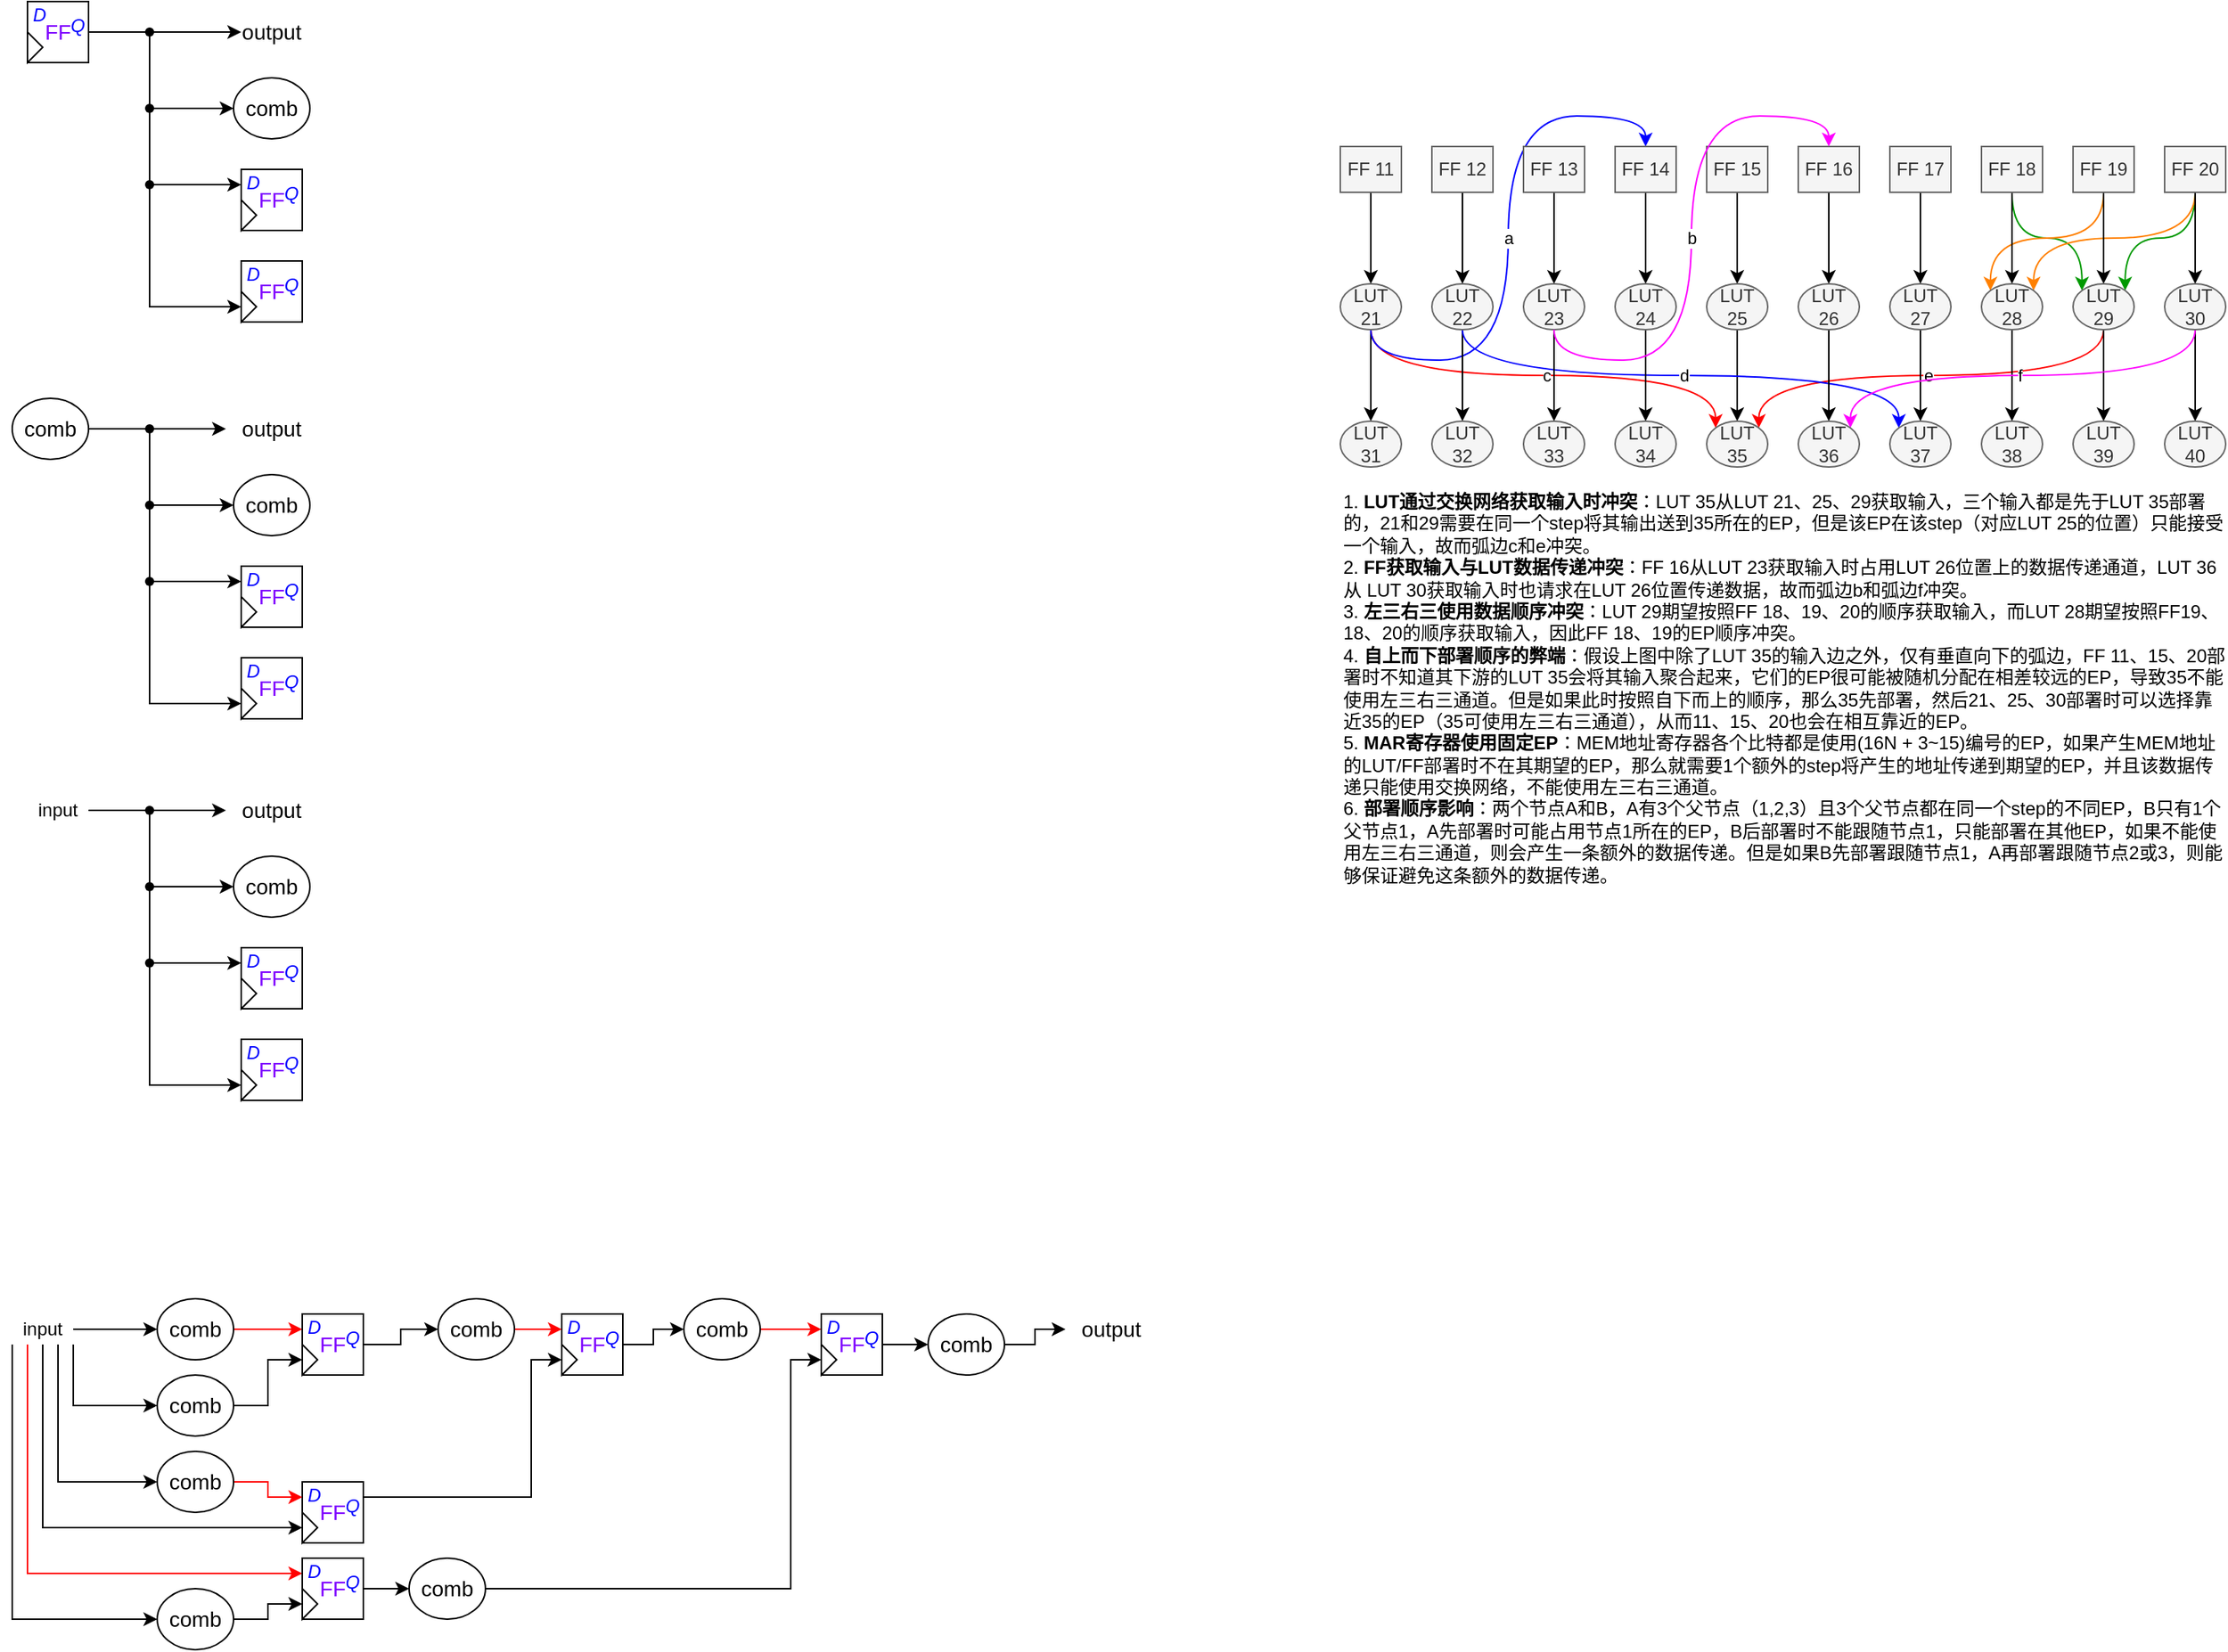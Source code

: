 <mxfile version="26.2.9">
  <diagram name="第 1 页" id="9-TWg4Ww6dwORrWYyeaC">
    <mxGraphModel dx="1428" dy="743" grid="1" gridSize="10" guides="1" tooltips="1" connect="1" arrows="1" fold="1" page="1" pageScale="1" pageWidth="827" pageHeight="1169" math="0" shadow="0">
      <root>
        <mxCell id="0" />
        <mxCell id="1" parent="0" />
        <mxCell id="jcqUKhRGZYXGKdBDmug--1" style="edgeStyle=none;rounded=0;orthogonalLoop=1;jettySize=auto;html=1;labelBackgroundColor=none;strokeColor=#000000;strokeWidth=1;fontSize=16;fontColor=#000000;startArrow=none;startFill=0;endArrow=classic;endFill=1;" parent="1" source="jcqUKhRGZYXGKdBDmug--6" target="jcqUKhRGZYXGKdBDmug--5" edge="1">
          <mxGeometry relative="1" as="geometry">
            <mxPoint x="180" y="60" as="targetPoint" />
          </mxGeometry>
        </mxCell>
        <mxCell id="jcqUKhRGZYXGKdBDmug--2" style="edgeStyle=orthogonalEdgeStyle;rounded=0;orthogonalLoop=1;jettySize=auto;html=1;entryX=0;entryY=0.5;entryDx=0;entryDy=0;labelBackgroundColor=none;strokeColor=#000000;strokeWidth=1;fontSize=16;fontColor=#000000;startArrow=none;startFill=0;endArrow=classic;endFill=1;" parent="1" source="jcqUKhRGZYXGKdBDmug--8" target="jcqUKhRGZYXGKdBDmug--4" edge="1">
          <mxGeometry relative="1" as="geometry">
            <mxPoint x="110" y="100" as="sourcePoint" />
            <Array as="points">
              <mxPoint x="140" y="110" />
            </Array>
          </mxGeometry>
        </mxCell>
        <mxCell id="jcqUKhRGZYXGKdBDmug--3" style="edgeStyle=orthogonalEdgeStyle;rounded=0;orthogonalLoop=1;jettySize=auto;html=1;labelBackgroundColor=none;strokeColor=#000000;strokeWidth=1;fontSize=14;fontColor=#000000;startArrow=none;startFill=0;endArrow=classic;endFill=1;entryX=0;entryY=0.25;entryDx=0;entryDy=0;" parent="1" source="jcqUKhRGZYXGKdBDmug--11" target="jcqUKhRGZYXGKdBDmug--19" edge="1">
          <mxGeometry relative="1" as="geometry">
            <mxPoint x="80" y="180" as="sourcePoint" />
            <mxPoint x="190" y="160" as="targetPoint" />
            <Array as="points">
              <mxPoint x="170" y="160" />
              <mxPoint x="170" y="160" />
            </Array>
          </mxGeometry>
        </mxCell>
        <mxCell id="jcqUKhRGZYXGKdBDmug--4" value="comb" style="ellipse;whiteSpace=wrap;html=1;labelBackgroundColor=none;strokeColor=default;strokeWidth=1;fontSize=14;fontColor=#000000;" parent="1" vertex="1">
          <mxGeometry x="195" y="90" width="50" height="40" as="geometry" />
        </mxCell>
        <mxCell id="jcqUKhRGZYXGKdBDmug--5" value="output" style="text;html=1;strokeColor=none;fillColor=none;align=center;verticalAlign=middle;whiteSpace=wrap;rounded=0;labelBackgroundColor=none;strokeWidth=1;fontSize=14;fontColor=#000000;" parent="1" vertex="1">
          <mxGeometry x="200" y="50" width="40" height="20" as="geometry" />
        </mxCell>
        <mxCell id="jcqUKhRGZYXGKdBDmug--6" value="" style="shape=waypoint;sketch=0;fillStyle=solid;size=6;pointerEvents=1;points=[];fillColor=none;resizable=0;rotatable=0;perimeter=centerPerimeter;snapToPoint=1;labelBackgroundColor=none;strokeColor=default;strokeWidth=1;fontSize=14;fontColor=#000000;" parent="1" vertex="1">
          <mxGeometry x="120" y="40" width="40" height="40" as="geometry" />
        </mxCell>
        <mxCell id="jcqUKhRGZYXGKdBDmug--7" value="" style="edgeStyle=none;rounded=0;orthogonalLoop=1;jettySize=auto;html=1;labelBackgroundColor=none;strokeColor=#000000;strokeWidth=1;fontSize=16;fontColor=#000000;startArrow=none;startFill=0;endArrow=none;endFill=1;" parent="1" source="jcqUKhRGZYXGKdBDmug--14" target="jcqUKhRGZYXGKdBDmug--6" edge="1">
          <mxGeometry relative="1" as="geometry">
            <mxPoint x="190" y="60" as="targetPoint" />
            <mxPoint x="120" y="60" as="sourcePoint" />
          </mxGeometry>
        </mxCell>
        <mxCell id="jcqUKhRGZYXGKdBDmug--8" value="" style="shape=waypoint;sketch=0;fillStyle=solid;size=6;pointerEvents=1;points=[];fillColor=none;resizable=0;rotatable=0;perimeter=centerPerimeter;snapToPoint=1;labelBackgroundColor=none;strokeColor=default;strokeWidth=1;fontSize=14;fontColor=#000000;" parent="1" vertex="1">
          <mxGeometry x="120" y="90" width="40" height="40" as="geometry" />
        </mxCell>
        <mxCell id="jcqUKhRGZYXGKdBDmug--9" value="" style="edgeStyle=orthogonalEdgeStyle;rounded=0;orthogonalLoop=1;jettySize=auto;html=1;entryDx=0;entryDy=0;labelBackgroundColor=none;strokeColor=#000000;strokeWidth=1;fontSize=16;fontColor=#000000;startArrow=none;startFill=0;endArrow=none;endFill=1;" parent="1" source="jcqUKhRGZYXGKdBDmug--6" target="jcqUKhRGZYXGKdBDmug--8" edge="1">
          <mxGeometry relative="1" as="geometry">
            <mxPoint x="140" y="60" as="sourcePoint" />
            <mxPoint x="195" y="120" as="targetPoint" />
            <Array as="points" />
          </mxGeometry>
        </mxCell>
        <mxCell id="jcqUKhRGZYXGKdBDmug--10" style="edgeStyle=orthogonalEdgeStyle;rounded=0;orthogonalLoop=1;jettySize=auto;html=1;entryX=0;entryY=0.5;entryDx=0;entryDy=0;labelBackgroundColor=none;strokeColor=#000000;strokeWidth=1;fontSize=12;fontColor=#0000FF;startArrow=none;startFill=0;endArrow=classic;endFill=1;" parent="1" source="jcqUKhRGZYXGKdBDmug--11" target="jcqUKhRGZYXGKdBDmug--25" edge="1">
          <mxGeometry relative="1" as="geometry">
            <Array as="points">
              <mxPoint x="140" y="240" />
            </Array>
          </mxGeometry>
        </mxCell>
        <mxCell id="jcqUKhRGZYXGKdBDmug--11" value="" style="shape=waypoint;sketch=0;fillStyle=solid;size=6;pointerEvents=1;points=[];fillColor=none;resizable=0;rotatable=0;perimeter=centerPerimeter;snapToPoint=1;labelBackgroundColor=none;strokeColor=default;strokeWidth=1;fontSize=14;fontColor=#000000;" parent="1" vertex="1">
          <mxGeometry x="120" y="140" width="40" height="40" as="geometry" />
        </mxCell>
        <mxCell id="jcqUKhRGZYXGKdBDmug--12" value="" style="edgeStyle=orthogonalEdgeStyle;rounded=0;orthogonalLoop=1;jettySize=auto;html=1;entryDx=0;entryDy=0;labelBackgroundColor=none;strokeColor=#000000;strokeWidth=1;fontSize=14;fontColor=#000000;startArrow=none;startFill=0;endArrow=none;endFill=1;" parent="1" source="jcqUKhRGZYXGKdBDmug--8" target="jcqUKhRGZYXGKdBDmug--11" edge="1">
          <mxGeometry relative="1" as="geometry">
            <mxPoint x="140" y="120" as="sourcePoint" />
            <mxPoint x="200" y="182.5" as="targetPoint" />
            <Array as="points" />
          </mxGeometry>
        </mxCell>
        <mxCell id="jcqUKhRGZYXGKdBDmug--13" value="" style="group" parent="1" vertex="1" connectable="0">
          <mxGeometry x="60" y="40" width="40" height="40" as="geometry" />
        </mxCell>
        <mxCell id="jcqUKhRGZYXGKdBDmug--14" value="FF" style="rounded=0;whiteSpace=wrap;html=1;labelBackgroundColor=none;strokeColor=default;strokeWidth=1;fontSize=14;fontColor=#7F00FF;" parent="jcqUKhRGZYXGKdBDmug--13" vertex="1">
          <mxGeometry width="40" height="40" as="geometry" />
        </mxCell>
        <mxCell id="jcqUKhRGZYXGKdBDmug--15" value="" style="triangle;whiteSpace=wrap;html=1;labelBackgroundColor=none;strokeColor=default;strokeWidth=1;fontSize=14;fontColor=#000000;" parent="jcqUKhRGZYXGKdBDmug--13" vertex="1">
          <mxGeometry y="20" width="10" height="20" as="geometry" />
        </mxCell>
        <mxCell id="jcqUKhRGZYXGKdBDmug--16" value="D" style="text;html=1;strokeColor=none;fillColor=none;align=center;verticalAlign=middle;whiteSpace=wrap;rounded=0;labelBackgroundColor=none;strokeWidth=1;fontSize=12;fontColor=#0000FF;fontStyle=2" parent="jcqUKhRGZYXGKdBDmug--13" vertex="1">
          <mxGeometry x="3" y="4.8" width="10" height="8" as="geometry" />
        </mxCell>
        <mxCell id="jcqUKhRGZYXGKdBDmug--17" value="Q" style="text;html=1;strokeColor=none;fillColor=none;align=center;verticalAlign=middle;whiteSpace=wrap;rounded=0;labelBackgroundColor=none;strokeWidth=1;fontSize=12;fontColor=#0000FF;fontStyle=2" parent="jcqUKhRGZYXGKdBDmug--13" vertex="1">
          <mxGeometry x="28" y="12" width="10" height="8" as="geometry" />
        </mxCell>
        <mxCell id="jcqUKhRGZYXGKdBDmug--18" value="" style="group" parent="1" vertex="1" connectable="0">
          <mxGeometry x="200" y="150" width="40" height="40" as="geometry" />
        </mxCell>
        <mxCell id="jcqUKhRGZYXGKdBDmug--19" value="FF" style="rounded=0;whiteSpace=wrap;html=1;labelBackgroundColor=none;strokeColor=default;strokeWidth=1;fontSize=14;fontColor=#7F00FF;" parent="jcqUKhRGZYXGKdBDmug--18" vertex="1">
          <mxGeometry width="40" height="40" as="geometry" />
        </mxCell>
        <mxCell id="jcqUKhRGZYXGKdBDmug--20" value="" style="triangle;whiteSpace=wrap;html=1;labelBackgroundColor=none;strokeColor=default;strokeWidth=1;fontSize=14;fontColor=#000000;" parent="jcqUKhRGZYXGKdBDmug--18" vertex="1">
          <mxGeometry y="20" width="10" height="20" as="geometry" />
        </mxCell>
        <mxCell id="jcqUKhRGZYXGKdBDmug--21" value="D" style="text;html=1;strokeColor=none;fillColor=none;align=center;verticalAlign=middle;whiteSpace=wrap;rounded=0;labelBackgroundColor=none;strokeWidth=1;fontSize=12;fontColor=#0000FF;fontStyle=2" parent="jcqUKhRGZYXGKdBDmug--18" vertex="1">
          <mxGeometry x="3" y="4.8" width="10" height="8" as="geometry" />
        </mxCell>
        <mxCell id="jcqUKhRGZYXGKdBDmug--22" value="Q" style="text;html=1;strokeColor=none;fillColor=none;align=center;verticalAlign=middle;whiteSpace=wrap;rounded=0;labelBackgroundColor=none;strokeWidth=1;fontSize=12;fontColor=#0000FF;fontStyle=2" parent="jcqUKhRGZYXGKdBDmug--18" vertex="1">
          <mxGeometry x="28" y="12" width="10" height="8" as="geometry" />
        </mxCell>
        <mxCell id="jcqUKhRGZYXGKdBDmug--23" value="" style="group" parent="1" vertex="1" connectable="0">
          <mxGeometry x="200" y="210" width="40" height="40" as="geometry" />
        </mxCell>
        <mxCell id="jcqUKhRGZYXGKdBDmug--24" value="FF" style="rounded=0;whiteSpace=wrap;html=1;labelBackgroundColor=none;strokeColor=default;strokeWidth=1;fontSize=14;fontColor=#7F00FF;" parent="jcqUKhRGZYXGKdBDmug--23" vertex="1">
          <mxGeometry width="40" height="40" as="geometry" />
        </mxCell>
        <mxCell id="jcqUKhRGZYXGKdBDmug--25" value="" style="triangle;whiteSpace=wrap;html=1;labelBackgroundColor=none;strokeColor=default;strokeWidth=1;fontSize=14;fontColor=#000000;" parent="jcqUKhRGZYXGKdBDmug--23" vertex="1">
          <mxGeometry y="20" width="10" height="20" as="geometry" />
        </mxCell>
        <mxCell id="jcqUKhRGZYXGKdBDmug--26" value="D" style="text;html=1;strokeColor=none;fillColor=none;align=center;verticalAlign=middle;whiteSpace=wrap;rounded=0;labelBackgroundColor=none;strokeWidth=1;fontSize=12;fontColor=#0000FF;fontStyle=2" parent="jcqUKhRGZYXGKdBDmug--23" vertex="1">
          <mxGeometry x="3" y="4.8" width="10" height="8" as="geometry" />
        </mxCell>
        <mxCell id="jcqUKhRGZYXGKdBDmug--27" value="Q" style="text;html=1;strokeColor=none;fillColor=none;align=center;verticalAlign=middle;whiteSpace=wrap;rounded=0;labelBackgroundColor=none;strokeWidth=1;fontSize=12;fontColor=#0000FF;fontStyle=2" parent="jcqUKhRGZYXGKdBDmug--23" vertex="1">
          <mxGeometry x="28" y="12" width="10" height="8" as="geometry" />
        </mxCell>
        <mxCell id="jcqUKhRGZYXGKdBDmug--28" style="edgeStyle=none;rounded=0;orthogonalLoop=1;jettySize=auto;html=1;labelBackgroundColor=none;strokeColor=#000000;strokeWidth=1;fontSize=16;fontColor=#000000;startArrow=none;startFill=0;endArrow=classic;endFill=1;" parent="1" source="jcqUKhRGZYXGKdBDmug--33" target="jcqUKhRGZYXGKdBDmug--32" edge="1">
          <mxGeometry relative="1" as="geometry">
            <mxPoint x="180" y="320" as="targetPoint" />
          </mxGeometry>
        </mxCell>
        <mxCell id="jcqUKhRGZYXGKdBDmug--29" style="edgeStyle=orthogonalEdgeStyle;rounded=0;orthogonalLoop=1;jettySize=auto;html=1;entryX=0;entryY=0.5;entryDx=0;entryDy=0;labelBackgroundColor=none;strokeColor=#000000;strokeWidth=1;fontSize=16;fontColor=#000000;startArrow=none;startFill=0;endArrow=classic;endFill=1;" parent="1" source="jcqUKhRGZYXGKdBDmug--35" target="jcqUKhRGZYXGKdBDmug--31" edge="1">
          <mxGeometry relative="1" as="geometry">
            <mxPoint x="110" y="360" as="sourcePoint" />
            <Array as="points">
              <mxPoint x="140" y="370" />
            </Array>
          </mxGeometry>
        </mxCell>
        <mxCell id="jcqUKhRGZYXGKdBDmug--30" style="edgeStyle=orthogonalEdgeStyle;rounded=0;orthogonalLoop=1;jettySize=auto;html=1;labelBackgroundColor=none;strokeColor=#000000;strokeWidth=1;fontSize=14;fontColor=#000000;startArrow=none;startFill=0;endArrow=classic;endFill=1;entryX=0;entryY=0.25;entryDx=0;entryDy=0;" parent="1" source="jcqUKhRGZYXGKdBDmug--38" target="jcqUKhRGZYXGKdBDmug--41" edge="1">
          <mxGeometry relative="1" as="geometry">
            <mxPoint x="80" y="440" as="sourcePoint" />
            <mxPoint x="190" y="420" as="targetPoint" />
            <Array as="points">
              <mxPoint x="170" y="420" />
              <mxPoint x="170" y="420" />
            </Array>
          </mxGeometry>
        </mxCell>
        <mxCell id="jcqUKhRGZYXGKdBDmug--31" value="comb" style="ellipse;whiteSpace=wrap;html=1;labelBackgroundColor=none;strokeColor=default;strokeWidth=1;fontSize=14;fontColor=#000000;" parent="1" vertex="1">
          <mxGeometry x="195" y="350" width="50" height="40" as="geometry" />
        </mxCell>
        <mxCell id="jcqUKhRGZYXGKdBDmug--32" value="output" style="text;html=1;strokeColor=none;fillColor=none;align=center;verticalAlign=middle;whiteSpace=wrap;rounded=0;labelBackgroundColor=none;strokeWidth=1;fontSize=14;fontColor=#000000;" parent="1" vertex="1">
          <mxGeometry x="190" y="310" width="60" height="20" as="geometry" />
        </mxCell>
        <mxCell id="jcqUKhRGZYXGKdBDmug--33" value="" style="shape=waypoint;sketch=0;fillStyle=solid;size=6;pointerEvents=1;points=[];fillColor=none;resizable=0;rotatable=0;perimeter=centerPerimeter;snapToPoint=1;labelBackgroundColor=none;strokeColor=default;strokeWidth=1;fontSize=14;fontColor=#000000;" parent="1" vertex="1">
          <mxGeometry x="120" y="300" width="40" height="40" as="geometry" />
        </mxCell>
        <mxCell id="jcqUKhRGZYXGKdBDmug--34" value="" style="edgeStyle=none;rounded=0;orthogonalLoop=1;jettySize=auto;html=1;labelBackgroundColor=none;strokeColor=#000000;strokeWidth=1;fontSize=16;fontColor=#000000;startArrow=none;startFill=0;endArrow=none;endFill=1;" parent="1" source="jcqUKhRGZYXGKdBDmug--50" target="jcqUKhRGZYXGKdBDmug--33" edge="1">
          <mxGeometry relative="1" as="geometry">
            <mxPoint x="190" y="320" as="targetPoint" />
            <mxPoint x="100" y="320" as="sourcePoint" />
          </mxGeometry>
        </mxCell>
        <mxCell id="jcqUKhRGZYXGKdBDmug--35" value="" style="shape=waypoint;sketch=0;fillStyle=solid;size=6;pointerEvents=1;points=[];fillColor=none;resizable=0;rotatable=0;perimeter=centerPerimeter;snapToPoint=1;labelBackgroundColor=none;strokeColor=default;strokeWidth=1;fontSize=14;fontColor=#000000;" parent="1" vertex="1">
          <mxGeometry x="120" y="350" width="40" height="40" as="geometry" />
        </mxCell>
        <mxCell id="jcqUKhRGZYXGKdBDmug--36" value="" style="edgeStyle=orthogonalEdgeStyle;rounded=0;orthogonalLoop=1;jettySize=auto;html=1;entryDx=0;entryDy=0;labelBackgroundColor=none;strokeColor=#000000;strokeWidth=1;fontSize=16;fontColor=#000000;startArrow=none;startFill=0;endArrow=none;endFill=1;" parent="1" source="jcqUKhRGZYXGKdBDmug--33" target="jcqUKhRGZYXGKdBDmug--35" edge="1">
          <mxGeometry relative="1" as="geometry">
            <mxPoint x="140" y="320" as="sourcePoint" />
            <mxPoint x="195" y="380" as="targetPoint" />
            <Array as="points" />
          </mxGeometry>
        </mxCell>
        <mxCell id="jcqUKhRGZYXGKdBDmug--37" style="edgeStyle=orthogonalEdgeStyle;rounded=0;orthogonalLoop=1;jettySize=auto;html=1;entryX=0;entryY=0.5;entryDx=0;entryDy=0;labelBackgroundColor=none;strokeColor=#000000;strokeWidth=1;fontSize=12;fontColor=#0000FF;startArrow=none;startFill=0;endArrow=classic;endFill=1;" parent="1" source="jcqUKhRGZYXGKdBDmug--38" target="jcqUKhRGZYXGKdBDmug--47" edge="1">
          <mxGeometry relative="1" as="geometry">
            <Array as="points">
              <mxPoint x="140" y="500" />
            </Array>
          </mxGeometry>
        </mxCell>
        <mxCell id="jcqUKhRGZYXGKdBDmug--38" value="" style="shape=waypoint;sketch=0;fillStyle=solid;size=6;pointerEvents=1;points=[];fillColor=none;resizable=0;rotatable=0;perimeter=centerPerimeter;snapToPoint=1;labelBackgroundColor=none;strokeColor=default;strokeWidth=1;fontSize=14;fontColor=#000000;" parent="1" vertex="1">
          <mxGeometry x="120" y="400" width="40" height="40" as="geometry" />
        </mxCell>
        <mxCell id="jcqUKhRGZYXGKdBDmug--39" value="" style="edgeStyle=orthogonalEdgeStyle;rounded=0;orthogonalLoop=1;jettySize=auto;html=1;entryDx=0;entryDy=0;labelBackgroundColor=none;strokeColor=#000000;strokeWidth=1;fontSize=14;fontColor=#000000;startArrow=none;startFill=0;endArrow=none;endFill=1;" parent="1" source="jcqUKhRGZYXGKdBDmug--35" target="jcqUKhRGZYXGKdBDmug--38" edge="1">
          <mxGeometry relative="1" as="geometry">
            <mxPoint x="140" y="380" as="sourcePoint" />
            <mxPoint x="200" y="442.5" as="targetPoint" />
            <Array as="points" />
          </mxGeometry>
        </mxCell>
        <mxCell id="jcqUKhRGZYXGKdBDmug--40" value="" style="group" parent="1" vertex="1" connectable="0">
          <mxGeometry x="200" y="410" width="40" height="40" as="geometry" />
        </mxCell>
        <mxCell id="jcqUKhRGZYXGKdBDmug--41" value="FF" style="rounded=0;whiteSpace=wrap;html=1;labelBackgroundColor=none;strokeColor=default;strokeWidth=1;fontSize=14;fontColor=#7F00FF;" parent="jcqUKhRGZYXGKdBDmug--40" vertex="1">
          <mxGeometry width="40" height="40" as="geometry" />
        </mxCell>
        <mxCell id="jcqUKhRGZYXGKdBDmug--42" value="" style="triangle;whiteSpace=wrap;html=1;labelBackgroundColor=none;strokeColor=default;strokeWidth=1;fontSize=14;fontColor=#000000;" parent="jcqUKhRGZYXGKdBDmug--40" vertex="1">
          <mxGeometry y="20" width="10" height="20" as="geometry" />
        </mxCell>
        <mxCell id="jcqUKhRGZYXGKdBDmug--43" value="D" style="text;html=1;strokeColor=none;fillColor=none;align=center;verticalAlign=middle;whiteSpace=wrap;rounded=0;labelBackgroundColor=none;strokeWidth=1;fontSize=12;fontColor=#0000FF;fontStyle=2" parent="jcqUKhRGZYXGKdBDmug--40" vertex="1">
          <mxGeometry x="3" y="4.8" width="10" height="8" as="geometry" />
        </mxCell>
        <mxCell id="jcqUKhRGZYXGKdBDmug--44" value="Q" style="text;html=1;strokeColor=none;fillColor=none;align=center;verticalAlign=middle;whiteSpace=wrap;rounded=0;labelBackgroundColor=none;strokeWidth=1;fontSize=12;fontColor=#0000FF;fontStyle=2" parent="jcqUKhRGZYXGKdBDmug--40" vertex="1">
          <mxGeometry x="28" y="12" width="10" height="8" as="geometry" />
        </mxCell>
        <mxCell id="jcqUKhRGZYXGKdBDmug--45" value="" style="group" parent="1" vertex="1" connectable="0">
          <mxGeometry x="200" y="470" width="40" height="40" as="geometry" />
        </mxCell>
        <mxCell id="jcqUKhRGZYXGKdBDmug--46" value="FF" style="rounded=0;whiteSpace=wrap;html=1;labelBackgroundColor=none;strokeColor=default;strokeWidth=1;fontSize=14;fontColor=#7F00FF;" parent="jcqUKhRGZYXGKdBDmug--45" vertex="1">
          <mxGeometry width="40" height="40" as="geometry" />
        </mxCell>
        <mxCell id="jcqUKhRGZYXGKdBDmug--47" value="" style="triangle;whiteSpace=wrap;html=1;labelBackgroundColor=none;strokeColor=default;strokeWidth=1;fontSize=14;fontColor=#000000;" parent="jcqUKhRGZYXGKdBDmug--45" vertex="1">
          <mxGeometry y="20" width="10" height="20" as="geometry" />
        </mxCell>
        <mxCell id="jcqUKhRGZYXGKdBDmug--48" value="D" style="text;html=1;strokeColor=none;fillColor=none;align=center;verticalAlign=middle;whiteSpace=wrap;rounded=0;labelBackgroundColor=none;strokeWidth=1;fontSize=12;fontColor=#0000FF;fontStyle=2" parent="jcqUKhRGZYXGKdBDmug--45" vertex="1">
          <mxGeometry x="3" y="4.8" width="10" height="8" as="geometry" />
        </mxCell>
        <mxCell id="jcqUKhRGZYXGKdBDmug--49" value="Q" style="text;html=1;strokeColor=none;fillColor=none;align=center;verticalAlign=middle;whiteSpace=wrap;rounded=0;labelBackgroundColor=none;strokeWidth=1;fontSize=12;fontColor=#0000FF;fontStyle=2" parent="jcqUKhRGZYXGKdBDmug--45" vertex="1">
          <mxGeometry x="28" y="12" width="10" height="8" as="geometry" />
        </mxCell>
        <mxCell id="jcqUKhRGZYXGKdBDmug--50" value="comb" style="ellipse;whiteSpace=wrap;html=1;labelBackgroundColor=none;strokeColor=default;strokeWidth=1;fontSize=14;fontColor=#000000;" parent="1" vertex="1">
          <mxGeometry x="50" y="300" width="50" height="40" as="geometry" />
        </mxCell>
        <mxCell id="jcqUKhRGZYXGKdBDmug--51" value="input" style="text;html=1;strokeColor=none;fillColor=none;align=center;verticalAlign=middle;whiteSpace=wrap;rounded=0;labelBackgroundColor=none;strokeWidth=1;fontSize=12;fontColor=#000000;" parent="1" vertex="1">
          <mxGeometry x="60" y="560" width="40" height="20" as="geometry" />
        </mxCell>
        <mxCell id="jcqUKhRGZYXGKdBDmug--52" style="edgeStyle=none;rounded=0;orthogonalLoop=1;jettySize=auto;html=1;labelBackgroundColor=none;strokeColor=#000000;strokeWidth=1;fontSize=16;fontColor=#000000;startArrow=none;startFill=0;endArrow=classic;endFill=1;" parent="1" source="jcqUKhRGZYXGKdBDmug--57" target="jcqUKhRGZYXGKdBDmug--56" edge="1">
          <mxGeometry relative="1" as="geometry">
            <mxPoint x="180" y="570" as="targetPoint" />
            <mxPoint x="140" y="570" as="sourcePoint" />
          </mxGeometry>
        </mxCell>
        <mxCell id="jcqUKhRGZYXGKdBDmug--53" style="edgeStyle=orthogonalEdgeStyle;rounded=0;orthogonalLoop=1;jettySize=auto;html=1;entryX=0;entryY=0.5;entryDx=0;entryDy=0;labelBackgroundColor=none;strokeColor=#000000;strokeWidth=1;fontSize=16;fontColor=#000000;startArrow=none;startFill=0;endArrow=classic;endFill=1;" parent="1" source="jcqUKhRGZYXGKdBDmug--59" target="jcqUKhRGZYXGKdBDmug--55" edge="1">
          <mxGeometry relative="1" as="geometry">
            <mxPoint x="110" y="610" as="sourcePoint" />
            <Array as="points">
              <mxPoint x="140" y="620" />
            </Array>
          </mxGeometry>
        </mxCell>
        <mxCell id="jcqUKhRGZYXGKdBDmug--54" style="edgeStyle=orthogonalEdgeStyle;rounded=0;orthogonalLoop=1;jettySize=auto;html=1;labelBackgroundColor=none;strokeColor=#000000;strokeWidth=1;fontSize=14;fontColor=#000000;startArrow=none;startFill=0;endArrow=classic;endFill=1;entryX=0;entryY=0.25;entryDx=0;entryDy=0;" parent="1" source="jcqUKhRGZYXGKdBDmug--62" target="jcqUKhRGZYXGKdBDmug--65" edge="1">
          <mxGeometry relative="1" as="geometry">
            <mxPoint x="80" y="690" as="sourcePoint" />
            <mxPoint x="190" y="670" as="targetPoint" />
            <Array as="points">
              <mxPoint x="170" y="670" />
              <mxPoint x="170" y="670" />
            </Array>
          </mxGeometry>
        </mxCell>
        <mxCell id="jcqUKhRGZYXGKdBDmug--55" value="comb" style="ellipse;whiteSpace=wrap;html=1;labelBackgroundColor=none;strokeColor=default;strokeWidth=1;fontSize=14;fontColor=#000000;" parent="1" vertex="1">
          <mxGeometry x="195" y="600" width="50" height="40" as="geometry" />
        </mxCell>
        <mxCell id="jcqUKhRGZYXGKdBDmug--56" value="output" style="text;html=1;strokeColor=none;fillColor=none;align=center;verticalAlign=middle;whiteSpace=wrap;rounded=0;labelBackgroundColor=none;strokeWidth=1;fontSize=14;fontColor=#000000;" parent="1" vertex="1">
          <mxGeometry x="190" y="560" width="60" height="20" as="geometry" />
        </mxCell>
        <mxCell id="jcqUKhRGZYXGKdBDmug--57" value="" style="shape=waypoint;sketch=0;fillStyle=solid;size=6;pointerEvents=1;points=[];fillColor=none;resizable=0;rotatable=0;perimeter=centerPerimeter;snapToPoint=1;labelBackgroundColor=none;strokeColor=default;strokeWidth=1;fontSize=14;fontColor=#000000;" parent="1" vertex="1">
          <mxGeometry x="120" y="550" width="40" height="40" as="geometry" />
        </mxCell>
        <mxCell id="jcqUKhRGZYXGKdBDmug--58" value="" style="edgeStyle=none;rounded=0;orthogonalLoop=1;jettySize=auto;html=1;labelBackgroundColor=none;strokeColor=#000000;strokeWidth=1;fontSize=16;fontColor=#000000;startArrow=none;startFill=0;endArrow=none;endFill=1;" parent="1" source="jcqUKhRGZYXGKdBDmug--51" target="jcqUKhRGZYXGKdBDmug--57" edge="1">
          <mxGeometry relative="1" as="geometry">
            <mxPoint x="140" y="570" as="targetPoint" />
            <mxPoint x="100" y="570" as="sourcePoint" />
          </mxGeometry>
        </mxCell>
        <mxCell id="jcqUKhRGZYXGKdBDmug--59" value="" style="shape=waypoint;sketch=0;fillStyle=solid;size=6;pointerEvents=1;points=[];fillColor=none;resizable=0;rotatable=0;perimeter=centerPerimeter;snapToPoint=1;labelBackgroundColor=none;strokeColor=default;strokeWidth=1;fontSize=14;fontColor=#000000;" parent="1" vertex="1">
          <mxGeometry x="120" y="600" width="40" height="40" as="geometry" />
        </mxCell>
        <mxCell id="jcqUKhRGZYXGKdBDmug--60" value="" style="edgeStyle=orthogonalEdgeStyle;rounded=0;orthogonalLoop=1;jettySize=auto;html=1;entryDx=0;entryDy=0;labelBackgroundColor=none;strokeColor=#000000;strokeWidth=1;fontSize=16;fontColor=#000000;startArrow=none;startFill=0;endArrow=none;endFill=1;" parent="1" source="jcqUKhRGZYXGKdBDmug--57" target="jcqUKhRGZYXGKdBDmug--59" edge="1">
          <mxGeometry relative="1" as="geometry">
            <mxPoint x="140" y="570" as="sourcePoint" />
            <mxPoint x="195" y="630" as="targetPoint" />
            <Array as="points" />
          </mxGeometry>
        </mxCell>
        <mxCell id="jcqUKhRGZYXGKdBDmug--61" style="edgeStyle=orthogonalEdgeStyle;rounded=0;orthogonalLoop=1;jettySize=auto;html=1;entryX=0;entryY=0.5;entryDx=0;entryDy=0;labelBackgroundColor=none;strokeColor=#000000;strokeWidth=1;fontSize=12;fontColor=#0000FF;startArrow=none;startFill=0;endArrow=classic;endFill=1;" parent="1" source="jcqUKhRGZYXGKdBDmug--62" target="jcqUKhRGZYXGKdBDmug--71" edge="1">
          <mxGeometry relative="1" as="geometry">
            <Array as="points">
              <mxPoint x="140" y="750" />
            </Array>
          </mxGeometry>
        </mxCell>
        <mxCell id="jcqUKhRGZYXGKdBDmug--62" value="" style="shape=waypoint;sketch=0;fillStyle=solid;size=6;pointerEvents=1;points=[];fillColor=none;resizable=0;rotatable=0;perimeter=centerPerimeter;snapToPoint=1;labelBackgroundColor=none;strokeColor=default;strokeWidth=1;fontSize=14;fontColor=#000000;" parent="1" vertex="1">
          <mxGeometry x="120" y="650" width="40" height="40" as="geometry" />
        </mxCell>
        <mxCell id="jcqUKhRGZYXGKdBDmug--63" value="" style="edgeStyle=orthogonalEdgeStyle;rounded=0;orthogonalLoop=1;jettySize=auto;html=1;entryDx=0;entryDy=0;labelBackgroundColor=none;strokeColor=#000000;strokeWidth=1;fontSize=14;fontColor=#000000;startArrow=none;startFill=0;endArrow=none;endFill=1;" parent="1" source="jcqUKhRGZYXGKdBDmug--59" target="jcqUKhRGZYXGKdBDmug--62" edge="1">
          <mxGeometry relative="1" as="geometry">
            <mxPoint x="140" y="630" as="sourcePoint" />
            <mxPoint x="200" y="692.5" as="targetPoint" />
            <Array as="points" />
          </mxGeometry>
        </mxCell>
        <mxCell id="jcqUKhRGZYXGKdBDmug--64" value="" style="group" parent="1" vertex="1" connectable="0">
          <mxGeometry x="200" y="660" width="40" height="40" as="geometry" />
        </mxCell>
        <mxCell id="jcqUKhRGZYXGKdBDmug--65" value="FF" style="rounded=0;whiteSpace=wrap;html=1;labelBackgroundColor=none;strokeColor=default;strokeWidth=1;fontSize=14;fontColor=#7F00FF;" parent="jcqUKhRGZYXGKdBDmug--64" vertex="1">
          <mxGeometry width="40" height="40" as="geometry" />
        </mxCell>
        <mxCell id="jcqUKhRGZYXGKdBDmug--66" value="" style="triangle;whiteSpace=wrap;html=1;labelBackgroundColor=none;strokeColor=default;strokeWidth=1;fontSize=14;fontColor=#000000;" parent="jcqUKhRGZYXGKdBDmug--64" vertex="1">
          <mxGeometry y="20" width="10" height="20" as="geometry" />
        </mxCell>
        <mxCell id="jcqUKhRGZYXGKdBDmug--67" value="D" style="text;html=1;strokeColor=none;fillColor=none;align=center;verticalAlign=middle;whiteSpace=wrap;rounded=0;labelBackgroundColor=none;strokeWidth=1;fontSize=12;fontColor=#0000FF;fontStyle=2" parent="jcqUKhRGZYXGKdBDmug--64" vertex="1">
          <mxGeometry x="3" y="4.8" width="10" height="8" as="geometry" />
        </mxCell>
        <mxCell id="jcqUKhRGZYXGKdBDmug--68" value="Q" style="text;html=1;strokeColor=none;fillColor=none;align=center;verticalAlign=middle;whiteSpace=wrap;rounded=0;labelBackgroundColor=none;strokeWidth=1;fontSize=12;fontColor=#0000FF;fontStyle=2" parent="jcqUKhRGZYXGKdBDmug--64" vertex="1">
          <mxGeometry x="28" y="12" width="10" height="8" as="geometry" />
        </mxCell>
        <mxCell id="jcqUKhRGZYXGKdBDmug--69" value="" style="group" parent="1" vertex="1" connectable="0">
          <mxGeometry x="200" y="720" width="40" height="40" as="geometry" />
        </mxCell>
        <mxCell id="jcqUKhRGZYXGKdBDmug--70" value="FF" style="rounded=0;whiteSpace=wrap;html=1;labelBackgroundColor=none;strokeColor=default;strokeWidth=1;fontSize=14;fontColor=#7F00FF;" parent="jcqUKhRGZYXGKdBDmug--69" vertex="1">
          <mxGeometry width="40" height="40" as="geometry" />
        </mxCell>
        <mxCell id="jcqUKhRGZYXGKdBDmug--71" value="" style="triangle;whiteSpace=wrap;html=1;labelBackgroundColor=none;strokeColor=default;strokeWidth=1;fontSize=14;fontColor=#000000;" parent="jcqUKhRGZYXGKdBDmug--69" vertex="1">
          <mxGeometry y="20" width="10" height="20" as="geometry" />
        </mxCell>
        <mxCell id="jcqUKhRGZYXGKdBDmug--72" value="D" style="text;html=1;strokeColor=none;fillColor=none;align=center;verticalAlign=middle;whiteSpace=wrap;rounded=0;labelBackgroundColor=none;strokeWidth=1;fontSize=12;fontColor=#0000FF;fontStyle=2" parent="jcqUKhRGZYXGKdBDmug--69" vertex="1">
          <mxGeometry x="3" y="4.8" width="10" height="8" as="geometry" />
        </mxCell>
        <mxCell id="jcqUKhRGZYXGKdBDmug--73" value="Q" style="text;html=1;strokeColor=none;fillColor=none;align=center;verticalAlign=middle;whiteSpace=wrap;rounded=0;labelBackgroundColor=none;strokeWidth=1;fontSize=12;fontColor=#0000FF;fontStyle=2" parent="jcqUKhRGZYXGKdBDmug--69" vertex="1">
          <mxGeometry x="28" y="12" width="10" height="8" as="geometry" />
        </mxCell>
        <mxCell id="jcqUKhRGZYXGKdBDmug--129" style="edgeStyle=orthogonalEdgeStyle;rounded=0;orthogonalLoop=1;jettySize=auto;html=1;entryX=0;entryY=0.5;entryDx=0;entryDy=0;" parent="1" source="jcqUKhRGZYXGKdBDmug--74" target="jcqUKhRGZYXGKdBDmug--127" edge="1">
          <mxGeometry relative="1" as="geometry">
            <Array as="points">
              <mxPoint x="90" y="960" />
            </Array>
          </mxGeometry>
        </mxCell>
        <mxCell id="jcqUKhRGZYXGKdBDmug--132" style="edgeStyle=orthogonalEdgeStyle;rounded=0;orthogonalLoop=1;jettySize=auto;html=1;entryX=0;entryY=0.5;entryDx=0;entryDy=0;" parent="1" source="jcqUKhRGZYXGKdBDmug--74" target="jcqUKhRGZYXGKdBDmug--89" edge="1">
          <mxGeometry relative="1" as="geometry">
            <Array as="points">
              <mxPoint x="70" y="1040" />
            </Array>
          </mxGeometry>
        </mxCell>
        <mxCell id="jcqUKhRGZYXGKdBDmug--133" style="edgeStyle=orthogonalEdgeStyle;rounded=0;orthogonalLoop=1;jettySize=auto;html=1;exitX=0.25;exitY=1;exitDx=0;exitDy=0;entryX=0;entryY=0.25;entryDx=0;entryDy=0;strokeColor=#FF0000;align=center;verticalAlign=middle;fontFamily=Helvetica;fontSize=11;fontColor=default;labelBackgroundColor=default;endArrow=classic;" parent="1" source="jcqUKhRGZYXGKdBDmug--74" target="jcqUKhRGZYXGKdBDmug--93" edge="1">
          <mxGeometry relative="1" as="geometry" />
        </mxCell>
        <mxCell id="jcqUKhRGZYXGKdBDmug--74" value="input" style="text;html=1;strokeColor=none;fillColor=none;align=center;verticalAlign=middle;whiteSpace=wrap;rounded=0;labelBackgroundColor=none;strokeWidth=1;fontSize=12;fontColor=#000000;" parent="1" vertex="1">
          <mxGeometry x="50" y="900" width="40" height="20" as="geometry" />
        </mxCell>
        <mxCell id="jcqUKhRGZYXGKdBDmug--76" style="edgeStyle=orthogonalEdgeStyle;rounded=0;orthogonalLoop=1;jettySize=auto;html=1;entryX=0;entryY=0.5;entryDx=0;entryDy=0;labelBackgroundColor=none;strokeColor=#000000;strokeWidth=1;fontSize=16;fontColor=#000000;startArrow=none;startFill=0;endArrow=classic;endFill=1;" parent="1" source="jcqUKhRGZYXGKdBDmug--74" target="jcqUKhRGZYXGKdBDmug--78" edge="1">
          <mxGeometry relative="1" as="geometry">
            <mxPoint x="140" y="910.0" as="sourcePoint" />
            <Array as="points" />
          </mxGeometry>
        </mxCell>
        <mxCell id="jcqUKhRGZYXGKdBDmug--77" style="edgeStyle=orthogonalEdgeStyle;rounded=0;orthogonalLoop=1;jettySize=auto;html=1;labelBackgroundColor=none;strokeColor=#000000;strokeWidth=1;fontSize=14;fontColor=#000000;startArrow=none;startFill=0;endArrow=classic;endFill=1;exitX=0.75;exitY=1;exitDx=0;exitDy=0;entryX=0;entryY=0.5;entryDx=0;entryDy=0;" parent="1" source="jcqUKhRGZYXGKdBDmug--74" target="jcqUKhRGZYXGKdBDmug--134" edge="1">
          <mxGeometry relative="1" as="geometry">
            <mxPoint x="140" y="960.0" as="sourcePoint" />
            <mxPoint x="130" y="990" as="targetPoint" />
            <Array as="points">
              <mxPoint x="80" y="1010" />
            </Array>
          </mxGeometry>
        </mxCell>
        <mxCell id="jcqUKhRGZYXGKdBDmug--108" style="edgeStyle=orthogonalEdgeStyle;rounded=0;orthogonalLoop=1;jettySize=auto;html=1;entryX=0;entryY=0.25;entryDx=0;entryDy=0;strokeColor=#FF0000;" parent="1" source="jcqUKhRGZYXGKdBDmug--78" target="jcqUKhRGZYXGKdBDmug--98" edge="1">
          <mxGeometry relative="1" as="geometry" />
        </mxCell>
        <mxCell id="jcqUKhRGZYXGKdBDmug--78" value="comb" style="ellipse;whiteSpace=wrap;html=1;labelBackgroundColor=none;strokeColor=default;strokeWidth=1;fontSize=14;fontColor=#000000;" parent="1" vertex="1">
          <mxGeometry x="145" y="890" width="50" height="40" as="geometry" />
        </mxCell>
        <mxCell id="jcqUKhRGZYXGKdBDmug--84" style="edgeStyle=orthogonalEdgeStyle;rounded=0;orthogonalLoop=1;jettySize=auto;html=1;entryX=0;entryY=0.5;entryDx=0;entryDy=0;labelBackgroundColor=none;strokeColor=#000000;strokeWidth=1;fontSize=12;fontColor=#0000FF;startArrow=none;startFill=0;endArrow=classic;endFill=1;exitX=0;exitY=1;exitDx=0;exitDy=0;" parent="1" source="jcqUKhRGZYXGKdBDmug--74" target="jcqUKhRGZYXGKdBDmug--130" edge="1">
          <mxGeometry relative="1" as="geometry" />
        </mxCell>
        <mxCell id="jcqUKhRGZYXGKdBDmug--87" value="" style="group" parent="1" vertex="1" connectable="0">
          <mxGeometry x="240" y="1010" width="40" height="40" as="geometry" />
        </mxCell>
        <mxCell id="jcqUKhRGZYXGKdBDmug--88" value="FF" style="rounded=0;whiteSpace=wrap;html=1;labelBackgroundColor=none;strokeColor=default;strokeWidth=1;fontSize=14;fontColor=#7F00FF;" parent="jcqUKhRGZYXGKdBDmug--87" vertex="1">
          <mxGeometry width="40" height="40" as="geometry" />
        </mxCell>
        <mxCell id="jcqUKhRGZYXGKdBDmug--89" value="" style="triangle;whiteSpace=wrap;html=1;labelBackgroundColor=none;strokeColor=default;strokeWidth=1;fontSize=14;fontColor=#000000;" parent="jcqUKhRGZYXGKdBDmug--87" vertex="1">
          <mxGeometry y="20" width="10" height="20" as="geometry" />
        </mxCell>
        <mxCell id="jcqUKhRGZYXGKdBDmug--90" value="D" style="text;html=1;strokeColor=none;fillColor=none;align=center;verticalAlign=middle;whiteSpace=wrap;rounded=0;labelBackgroundColor=none;strokeWidth=1;fontSize=12;fontColor=#0000FF;fontStyle=2" parent="jcqUKhRGZYXGKdBDmug--87" vertex="1">
          <mxGeometry x="3" y="4.8" width="10" height="8" as="geometry" />
        </mxCell>
        <mxCell id="jcqUKhRGZYXGKdBDmug--91" value="Q" style="text;html=1;strokeColor=none;fillColor=none;align=center;verticalAlign=middle;whiteSpace=wrap;rounded=0;labelBackgroundColor=none;strokeWidth=1;fontSize=12;fontColor=#0000FF;fontStyle=2" parent="jcqUKhRGZYXGKdBDmug--87" vertex="1">
          <mxGeometry x="28" y="12" width="10" height="8" as="geometry" />
        </mxCell>
        <mxCell id="jcqUKhRGZYXGKdBDmug--92" value="" style="group" parent="1" vertex="1" connectable="0">
          <mxGeometry x="240" y="1060" width="40" height="40" as="geometry" />
        </mxCell>
        <mxCell id="jcqUKhRGZYXGKdBDmug--93" value="FF" style="rounded=0;whiteSpace=wrap;html=1;labelBackgroundColor=none;strokeColor=default;strokeWidth=1;fontSize=14;fontColor=#7F00FF;" parent="jcqUKhRGZYXGKdBDmug--92" vertex="1">
          <mxGeometry width="40" height="40" as="geometry" />
        </mxCell>
        <mxCell id="jcqUKhRGZYXGKdBDmug--94" value="" style="triangle;whiteSpace=wrap;html=1;labelBackgroundColor=none;strokeColor=default;strokeWidth=1;fontSize=14;fontColor=#000000;" parent="jcqUKhRGZYXGKdBDmug--92" vertex="1">
          <mxGeometry y="20" width="10" height="20" as="geometry" />
        </mxCell>
        <mxCell id="jcqUKhRGZYXGKdBDmug--95" value="D" style="text;html=1;strokeColor=none;fillColor=none;align=center;verticalAlign=middle;whiteSpace=wrap;rounded=0;labelBackgroundColor=none;strokeWidth=1;fontSize=12;fontColor=#0000FF;fontStyle=2" parent="jcqUKhRGZYXGKdBDmug--92" vertex="1">
          <mxGeometry x="3" y="4.8" width="10" height="8" as="geometry" />
        </mxCell>
        <mxCell id="jcqUKhRGZYXGKdBDmug--96" value="Q" style="text;html=1;strokeColor=none;fillColor=none;align=center;verticalAlign=middle;whiteSpace=wrap;rounded=0;labelBackgroundColor=none;strokeWidth=1;fontSize=12;fontColor=#0000FF;fontStyle=2" parent="jcqUKhRGZYXGKdBDmug--92" vertex="1">
          <mxGeometry x="28" y="12" width="10" height="8" as="geometry" />
        </mxCell>
        <mxCell id="jcqUKhRGZYXGKdBDmug--97" value="" style="group" parent="1" vertex="1" connectable="0">
          <mxGeometry x="240" y="900" width="40" height="40" as="geometry" />
        </mxCell>
        <mxCell id="jcqUKhRGZYXGKdBDmug--98" value="FF" style="rounded=0;whiteSpace=wrap;html=1;labelBackgroundColor=none;strokeColor=default;strokeWidth=1;fontSize=14;fontColor=#7F00FF;" parent="jcqUKhRGZYXGKdBDmug--97" vertex="1">
          <mxGeometry width="40" height="40" as="geometry" />
        </mxCell>
        <mxCell id="jcqUKhRGZYXGKdBDmug--99" value="" style="triangle;whiteSpace=wrap;html=1;labelBackgroundColor=none;strokeColor=default;strokeWidth=1;fontSize=14;fontColor=#000000;" parent="jcqUKhRGZYXGKdBDmug--97" vertex="1">
          <mxGeometry y="20" width="10" height="20" as="geometry" />
        </mxCell>
        <mxCell id="jcqUKhRGZYXGKdBDmug--100" value="D" style="text;html=1;strokeColor=none;fillColor=none;align=center;verticalAlign=middle;whiteSpace=wrap;rounded=0;labelBackgroundColor=none;strokeWidth=1;fontSize=12;fontColor=#0000FF;fontStyle=2" parent="jcqUKhRGZYXGKdBDmug--97" vertex="1">
          <mxGeometry x="3" y="4.8" width="10" height="8" as="geometry" />
        </mxCell>
        <mxCell id="jcqUKhRGZYXGKdBDmug--101" value="Q" style="text;html=1;strokeColor=none;fillColor=none;align=center;verticalAlign=middle;whiteSpace=wrap;rounded=0;labelBackgroundColor=none;strokeWidth=1;fontSize=12;fontColor=#0000FF;fontStyle=2" parent="jcqUKhRGZYXGKdBDmug--97" vertex="1">
          <mxGeometry x="28" y="12" width="10" height="8" as="geometry" />
        </mxCell>
        <mxCell id="jcqUKhRGZYXGKdBDmug--102" value="" style="group" parent="1" vertex="1" connectable="0">
          <mxGeometry x="410" y="900" width="40" height="40" as="geometry" />
        </mxCell>
        <mxCell id="jcqUKhRGZYXGKdBDmug--103" value="FF" style="rounded=0;whiteSpace=wrap;html=1;labelBackgroundColor=none;strokeColor=default;strokeWidth=1;fontSize=14;fontColor=#7F00FF;" parent="jcqUKhRGZYXGKdBDmug--102" vertex="1">
          <mxGeometry width="40" height="40" as="geometry" />
        </mxCell>
        <mxCell id="jcqUKhRGZYXGKdBDmug--104" value="" style="triangle;whiteSpace=wrap;html=1;labelBackgroundColor=none;strokeColor=default;strokeWidth=1;fontSize=14;fontColor=#000000;" parent="jcqUKhRGZYXGKdBDmug--102" vertex="1">
          <mxGeometry y="20" width="10" height="20" as="geometry" />
        </mxCell>
        <mxCell id="jcqUKhRGZYXGKdBDmug--105" value="D" style="text;html=1;strokeColor=none;fillColor=none;align=center;verticalAlign=middle;whiteSpace=wrap;rounded=0;labelBackgroundColor=none;strokeWidth=1;fontSize=12;fontColor=#0000FF;fontStyle=2" parent="jcqUKhRGZYXGKdBDmug--102" vertex="1">
          <mxGeometry x="3" y="4.8" width="10" height="8" as="geometry" />
        </mxCell>
        <mxCell id="jcqUKhRGZYXGKdBDmug--106" value="Q" style="text;html=1;strokeColor=none;fillColor=none;align=center;verticalAlign=middle;whiteSpace=wrap;rounded=0;labelBackgroundColor=none;strokeWidth=1;fontSize=12;fontColor=#0000FF;fontStyle=2" parent="jcqUKhRGZYXGKdBDmug--102" vertex="1">
          <mxGeometry x="28" y="12" width="10" height="8" as="geometry" />
        </mxCell>
        <mxCell id="jcqUKhRGZYXGKdBDmug--110" style="edgeStyle=orthogonalEdgeStyle;rounded=0;orthogonalLoop=1;jettySize=auto;html=1;entryX=0;entryY=0.25;entryDx=0;entryDy=0;strokeColor=#FF0000;align=center;verticalAlign=middle;fontFamily=Helvetica;fontSize=11;fontColor=default;labelBackgroundColor=default;endArrow=classic;" parent="1" source="jcqUKhRGZYXGKdBDmug--107" target="jcqUKhRGZYXGKdBDmug--103" edge="1">
          <mxGeometry relative="1" as="geometry" />
        </mxCell>
        <mxCell id="jcqUKhRGZYXGKdBDmug--107" value="comb" style="ellipse;whiteSpace=wrap;html=1;labelBackgroundColor=none;strokeColor=default;strokeWidth=1;fontSize=14;fontColor=#000000;" parent="1" vertex="1">
          <mxGeometry x="329" y="890" width="50" height="40" as="geometry" />
        </mxCell>
        <mxCell id="jcqUKhRGZYXGKdBDmug--109" style="edgeStyle=orthogonalEdgeStyle;rounded=0;orthogonalLoop=1;jettySize=auto;html=1;entryX=0;entryY=0.5;entryDx=0;entryDy=0;" parent="1" source="jcqUKhRGZYXGKdBDmug--98" target="jcqUKhRGZYXGKdBDmug--107" edge="1">
          <mxGeometry relative="1" as="geometry" />
        </mxCell>
        <mxCell id="jcqUKhRGZYXGKdBDmug--114" style="edgeStyle=orthogonalEdgeStyle;rounded=0;orthogonalLoop=1;jettySize=auto;html=1;entryX=0;entryY=0.25;entryDx=0;entryDy=0;strokeColor=#FF0000;align=center;verticalAlign=middle;fontFamily=Helvetica;fontSize=11;fontColor=default;labelBackgroundColor=default;endArrow=classic;" parent="1" source="jcqUKhRGZYXGKdBDmug--111" target="jcqUKhRGZYXGKdBDmug--119" edge="1">
          <mxGeometry relative="1" as="geometry" />
        </mxCell>
        <mxCell id="jcqUKhRGZYXGKdBDmug--111" value="comb" style="ellipse;whiteSpace=wrap;html=1;labelBackgroundColor=none;strokeColor=default;strokeWidth=1;fontSize=14;fontColor=#000000;" parent="1" vertex="1">
          <mxGeometry x="490" y="890" width="50" height="40" as="geometry" />
        </mxCell>
        <mxCell id="jcqUKhRGZYXGKdBDmug--112" style="edgeStyle=orthogonalEdgeStyle;rounded=0;orthogonalLoop=1;jettySize=auto;html=1;entryX=0;entryY=0.5;entryDx=0;entryDy=0;" parent="1" source="jcqUKhRGZYXGKdBDmug--103" target="jcqUKhRGZYXGKdBDmug--111" edge="1">
          <mxGeometry relative="1" as="geometry" />
        </mxCell>
        <mxCell id="jcqUKhRGZYXGKdBDmug--113" value="output" style="text;html=1;strokeColor=none;fillColor=none;align=center;verticalAlign=middle;whiteSpace=wrap;rounded=0;labelBackgroundColor=none;strokeWidth=1;fontSize=14;fontColor=#000000;" parent="1" vertex="1">
          <mxGeometry x="740" y="900" width="60" height="20" as="geometry" />
        </mxCell>
        <mxCell id="jcqUKhRGZYXGKdBDmug--115" style="edgeStyle=orthogonalEdgeStyle;rounded=0;orthogonalLoop=1;jettySize=auto;html=1;entryX=0;entryY=0.5;entryDx=0;entryDy=0;exitX=1;exitY=0.5;exitDx=0;exitDy=0;" parent="1" source="jcqUKhRGZYXGKdBDmug--116" target="jcqUKhRGZYXGKdBDmug--120" edge="1">
          <mxGeometry relative="1" as="geometry">
            <mxPoint x="430" y="1090" as="sourcePoint" />
            <Array as="points">
              <mxPoint x="560" y="1080" />
              <mxPoint x="560" y="930" />
            </Array>
          </mxGeometry>
        </mxCell>
        <mxCell id="jcqUKhRGZYXGKdBDmug--116" value="comb" style="ellipse;whiteSpace=wrap;html=1;labelBackgroundColor=none;strokeColor=default;strokeWidth=1;fontSize=14;fontColor=#000000;" parent="1" vertex="1">
          <mxGeometry x="310" y="1060" width="50" height="40" as="geometry" />
        </mxCell>
        <mxCell id="jcqUKhRGZYXGKdBDmug--117" style="edgeStyle=orthogonalEdgeStyle;rounded=0;orthogonalLoop=1;jettySize=auto;html=1;" parent="1" source="jcqUKhRGZYXGKdBDmug--93" target="jcqUKhRGZYXGKdBDmug--116" edge="1">
          <mxGeometry relative="1" as="geometry" />
        </mxCell>
        <mxCell id="jcqUKhRGZYXGKdBDmug--118" value="" style="group" parent="1" vertex="1" connectable="0">
          <mxGeometry x="580" y="900" width="40" height="40" as="geometry" />
        </mxCell>
        <mxCell id="jcqUKhRGZYXGKdBDmug--119" value="FF" style="rounded=0;whiteSpace=wrap;html=1;labelBackgroundColor=none;strokeColor=default;strokeWidth=1;fontSize=14;fontColor=#7F00FF;" parent="jcqUKhRGZYXGKdBDmug--118" vertex="1">
          <mxGeometry width="40" height="40" as="geometry" />
        </mxCell>
        <mxCell id="jcqUKhRGZYXGKdBDmug--120" value="" style="triangle;whiteSpace=wrap;html=1;labelBackgroundColor=none;strokeColor=default;strokeWidth=1;fontSize=14;fontColor=#000000;" parent="jcqUKhRGZYXGKdBDmug--118" vertex="1">
          <mxGeometry y="20" width="10" height="20" as="geometry" />
        </mxCell>
        <mxCell id="jcqUKhRGZYXGKdBDmug--121" value="D" style="text;html=1;strokeColor=none;fillColor=none;align=center;verticalAlign=middle;whiteSpace=wrap;rounded=0;labelBackgroundColor=none;strokeWidth=1;fontSize=12;fontColor=#0000FF;fontStyle=2" parent="jcqUKhRGZYXGKdBDmug--118" vertex="1">
          <mxGeometry x="3" y="4.8" width="10" height="8" as="geometry" />
        </mxCell>
        <mxCell id="jcqUKhRGZYXGKdBDmug--122" value="Q" style="text;html=1;strokeColor=none;fillColor=none;align=center;verticalAlign=middle;whiteSpace=wrap;rounded=0;labelBackgroundColor=none;strokeWidth=1;fontSize=12;fontColor=#0000FF;fontStyle=2" parent="jcqUKhRGZYXGKdBDmug--118" vertex="1">
          <mxGeometry x="28" y="12" width="10" height="8" as="geometry" />
        </mxCell>
        <mxCell id="jcqUKhRGZYXGKdBDmug--123" style="edgeStyle=orthogonalEdgeStyle;rounded=0;orthogonalLoop=1;jettySize=auto;html=1;" parent="1" source="jcqUKhRGZYXGKdBDmug--119" target="jcqUKhRGZYXGKdBDmug--124" edge="1">
          <mxGeometry relative="1" as="geometry" />
        </mxCell>
        <mxCell id="jcqUKhRGZYXGKdBDmug--125" style="edgeStyle=orthogonalEdgeStyle;rounded=0;orthogonalLoop=1;jettySize=auto;html=1;" parent="1" source="jcqUKhRGZYXGKdBDmug--124" target="jcqUKhRGZYXGKdBDmug--113" edge="1">
          <mxGeometry relative="1" as="geometry" />
        </mxCell>
        <mxCell id="jcqUKhRGZYXGKdBDmug--124" value="comb" style="ellipse;whiteSpace=wrap;html=1;labelBackgroundColor=none;strokeColor=default;strokeWidth=1;fontSize=14;fontColor=#000000;" parent="1" vertex="1">
          <mxGeometry x="650" y="900" width="50" height="40" as="geometry" />
        </mxCell>
        <mxCell id="jcqUKhRGZYXGKdBDmug--126" style="edgeStyle=orthogonalEdgeStyle;rounded=0;orthogonalLoop=1;jettySize=auto;html=1;entryX=0;entryY=0.5;entryDx=0;entryDy=0;" parent="1" source="jcqUKhRGZYXGKdBDmug--88" target="jcqUKhRGZYXGKdBDmug--104" edge="1">
          <mxGeometry relative="1" as="geometry">
            <Array as="points">
              <mxPoint x="390" y="1020" />
              <mxPoint x="390" y="930" />
            </Array>
          </mxGeometry>
        </mxCell>
        <mxCell id="jcqUKhRGZYXGKdBDmug--128" style="edgeStyle=orthogonalEdgeStyle;rounded=0;orthogonalLoop=1;jettySize=auto;html=1;entryX=0;entryY=0.5;entryDx=0;entryDy=0;" parent="1" source="jcqUKhRGZYXGKdBDmug--127" target="jcqUKhRGZYXGKdBDmug--99" edge="1">
          <mxGeometry relative="1" as="geometry" />
        </mxCell>
        <mxCell id="jcqUKhRGZYXGKdBDmug--127" value="comb" style="ellipse;whiteSpace=wrap;html=1;labelBackgroundColor=none;strokeColor=default;strokeWidth=1;fontSize=14;fontColor=#000000;" parent="1" vertex="1">
          <mxGeometry x="145" y="940" width="50" height="40" as="geometry" />
        </mxCell>
        <mxCell id="jcqUKhRGZYXGKdBDmug--131" style="edgeStyle=orthogonalEdgeStyle;rounded=0;orthogonalLoop=1;jettySize=auto;html=1;entryX=0;entryY=0.5;entryDx=0;entryDy=0;" parent="1" source="jcqUKhRGZYXGKdBDmug--130" target="jcqUKhRGZYXGKdBDmug--94" edge="1">
          <mxGeometry relative="1" as="geometry" />
        </mxCell>
        <mxCell id="jcqUKhRGZYXGKdBDmug--130" value="comb" style="ellipse;whiteSpace=wrap;html=1;labelBackgroundColor=none;strokeColor=default;strokeWidth=1;fontSize=14;fontColor=#000000;" parent="1" vertex="1">
          <mxGeometry x="145" y="1080" width="50" height="40" as="geometry" />
        </mxCell>
        <mxCell id="jcqUKhRGZYXGKdBDmug--137" style="edgeStyle=orthogonalEdgeStyle;rounded=0;orthogonalLoop=1;jettySize=auto;html=1;entryX=0;entryY=0.25;entryDx=0;entryDy=0;strokeColor=#FF0000;align=center;verticalAlign=middle;fontFamily=Helvetica;fontSize=11;fontColor=default;labelBackgroundColor=default;endArrow=classic;" parent="1" source="jcqUKhRGZYXGKdBDmug--134" target="jcqUKhRGZYXGKdBDmug--88" edge="1">
          <mxGeometry relative="1" as="geometry" />
        </mxCell>
        <mxCell id="jcqUKhRGZYXGKdBDmug--134" value="comb" style="ellipse;whiteSpace=wrap;html=1;labelBackgroundColor=none;strokeColor=default;strokeWidth=1;fontSize=14;fontColor=#000000;" parent="1" vertex="1">
          <mxGeometry x="145" y="990" width="50" height="40" as="geometry" />
        </mxCell>
        <mxCell id="6Sk2PPE8aGMDWRGlhraE-1" style="edgeStyle=orthogonalEdgeStyle;curved=1;rounded=0;orthogonalLoop=1;jettySize=auto;html=1;exitX=0.5;exitY=1;exitDx=0;exitDy=0;" edge="1" parent="1" source="6Sk2PPE8aGMDWRGlhraE-28" target="6Sk2PPE8aGMDWRGlhraE-51">
          <mxGeometry relative="1" as="geometry">
            <mxPoint x="1230" y="265" as="sourcePoint" />
            <mxPoint x="1230" y="305" as="targetPoint" />
          </mxGeometry>
        </mxCell>
        <mxCell id="6Sk2PPE8aGMDWRGlhraE-2" value="e" style="edgeStyle=orthogonalEdgeStyle;curved=1;rounded=0;orthogonalLoop=1;jettySize=auto;html=1;entryX=1;entryY=0;entryDx=0;entryDy=0;exitX=0.5;exitY=1;exitDx=0;exitDy=0;strokeColor=#FF0000;" edge="1" parent="1" source="6Sk2PPE8aGMDWRGlhraE-45" target="6Sk2PPE8aGMDWRGlhraE-51">
          <mxGeometry relative="1" as="geometry">
            <mxPoint x="1590" y="265" as="sourcePoint" />
            <mxPoint x="1251.213" y="310.858" as="targetPoint" />
          </mxGeometry>
        </mxCell>
        <mxCell id="6Sk2PPE8aGMDWRGlhraE-3" value="c" style="edgeStyle=orthogonalEdgeStyle;rounded=0;orthogonalLoop=1;jettySize=auto;html=1;entryX=0;entryY=0;entryDx=0;entryDy=0;curved=1;exitX=0.5;exitY=1;exitDx=0;exitDy=0;strokeColor=#FF0000;" edge="1" parent="1" source="6Sk2PPE8aGMDWRGlhraE-8" target="6Sk2PPE8aGMDWRGlhraE-51">
          <mxGeometry relative="1" as="geometry">
            <mxPoint x="870" y="265" as="sourcePoint" />
            <mxPoint x="1208.787" y="310.858" as="targetPoint" />
          </mxGeometry>
        </mxCell>
        <mxCell id="6Sk2PPE8aGMDWRGlhraE-4" style="edgeStyle=orthogonalEdgeStyle;curved=1;rounded=0;orthogonalLoop=1;jettySize=auto;html=1;" edge="1" parent="1" source="6Sk2PPE8aGMDWRGlhraE-5" target="6Sk2PPE8aGMDWRGlhraE-8">
          <mxGeometry relative="1" as="geometry" />
        </mxCell>
        <mxCell id="6Sk2PPE8aGMDWRGlhraE-5" value="FF 11" style="text;whiteSpace=wrap;html=1;align=center;verticalAlign=middle;rounded=0;fillColor=#f5f5f5;fontColor=#333333;strokeColor=#666666;" vertex="1" parent="1">
          <mxGeometry x="920" y="135" width="40" height="30" as="geometry" />
        </mxCell>
        <mxCell id="6Sk2PPE8aGMDWRGlhraE-6" style="edgeStyle=orthogonalEdgeStyle;curved=1;rounded=0;orthogonalLoop=1;jettySize=auto;html=1;strokeColor=#000000;" edge="1" parent="1" source="6Sk2PPE8aGMDWRGlhraE-8" target="6Sk2PPE8aGMDWRGlhraE-52">
          <mxGeometry relative="1" as="geometry" />
        </mxCell>
        <mxCell id="6Sk2PPE8aGMDWRGlhraE-7" value="a" style="edgeStyle=orthogonalEdgeStyle;curved=1;rounded=0;orthogonalLoop=1;jettySize=auto;html=1;entryX=0.5;entryY=0;entryDx=0;entryDy=0;strokeColor=#0000FF;exitX=0.5;exitY=1;exitDx=0;exitDy=0;" edge="1" parent="1" source="6Sk2PPE8aGMDWRGlhraE-8" target="6Sk2PPE8aGMDWRGlhraE-21">
          <mxGeometry relative="1" as="geometry" />
        </mxCell>
        <mxCell id="6Sk2PPE8aGMDWRGlhraE-8" value="LUT 21" style="ellipse;whiteSpace=wrap;html=1;fillColor=#f5f5f5;strokeColor=#666666;fontColor=#333333;gradientColor=none;rounded=0;" vertex="1" parent="1">
          <mxGeometry x="920" y="225" width="40" height="30" as="geometry" />
        </mxCell>
        <mxCell id="6Sk2PPE8aGMDWRGlhraE-9" style="edgeStyle=orthogonalEdgeStyle;curved=1;rounded=0;orthogonalLoop=1;jettySize=auto;html=1;" edge="1" parent="1" source="6Sk2PPE8aGMDWRGlhraE-10" target="6Sk2PPE8aGMDWRGlhraE-14">
          <mxGeometry relative="1" as="geometry" />
        </mxCell>
        <mxCell id="6Sk2PPE8aGMDWRGlhraE-10" value="FF 12" style="text;whiteSpace=wrap;html=1;align=center;verticalAlign=middle;rounded=0;fillColor=#f5f5f5;fontColor=#333333;strokeColor=#666666;" vertex="1" parent="1">
          <mxGeometry x="980" y="135" width="40" height="30" as="geometry" />
        </mxCell>
        <mxCell id="6Sk2PPE8aGMDWRGlhraE-11" style="edgeStyle=orthogonalEdgeStyle;curved=1;rounded=0;orthogonalLoop=1;jettySize=auto;html=1;strokeColor=#000000;" edge="1" parent="1" source="6Sk2PPE8aGMDWRGlhraE-14" target="6Sk2PPE8aGMDWRGlhraE-53">
          <mxGeometry relative="1" as="geometry" />
        </mxCell>
        <mxCell id="6Sk2PPE8aGMDWRGlhraE-12" style="edgeStyle=orthogonalEdgeStyle;curved=1;rounded=0;orthogonalLoop=1;jettySize=auto;html=1;entryX=0;entryY=0;entryDx=0;entryDy=0;strokeColor=#009900;exitX=0.5;exitY=1;exitDx=0;exitDy=0;" edge="1" parent="1" source="6Sk2PPE8aGMDWRGlhraE-38" target="6Sk2PPE8aGMDWRGlhraE-45">
          <mxGeometry relative="1" as="geometry" />
        </mxCell>
        <mxCell id="6Sk2PPE8aGMDWRGlhraE-13" value="d" style="edgeStyle=orthogonalEdgeStyle;curved=1;rounded=0;orthogonalLoop=1;jettySize=auto;html=1;entryX=0;entryY=0;entryDx=0;entryDy=0;strokeColor=#0000FF;exitX=0.5;exitY=1;exitDx=0;exitDy=0;" edge="1" parent="1" source="6Sk2PPE8aGMDWRGlhraE-14" target="6Sk2PPE8aGMDWRGlhraE-57">
          <mxGeometry relative="1" as="geometry" />
        </mxCell>
        <mxCell id="6Sk2PPE8aGMDWRGlhraE-14" value="LUT 22" style="ellipse;whiteSpace=wrap;html=1;fillColor=#f5f5f5;strokeColor=#666666;fontColor=#333333;gradientColor=none;rounded=0;" vertex="1" parent="1">
          <mxGeometry x="980" y="225" width="40" height="30" as="geometry" />
        </mxCell>
        <mxCell id="6Sk2PPE8aGMDWRGlhraE-15" style="edgeStyle=orthogonalEdgeStyle;curved=1;rounded=0;orthogonalLoop=1;jettySize=auto;html=1;" edge="1" parent="1" source="6Sk2PPE8aGMDWRGlhraE-16" target="6Sk2PPE8aGMDWRGlhraE-19">
          <mxGeometry relative="1" as="geometry" />
        </mxCell>
        <mxCell id="6Sk2PPE8aGMDWRGlhraE-16" value="FF 13" style="text;whiteSpace=wrap;html=1;align=center;verticalAlign=middle;rounded=0;fillColor=#f5f5f5;fontColor=#333333;strokeColor=#666666;" vertex="1" parent="1">
          <mxGeometry x="1040" y="135" width="40" height="30" as="geometry" />
        </mxCell>
        <mxCell id="6Sk2PPE8aGMDWRGlhraE-17" style="edgeStyle=orthogonalEdgeStyle;curved=1;rounded=0;orthogonalLoop=1;jettySize=auto;html=1;strokeColor=#000000;" edge="1" parent="1" source="6Sk2PPE8aGMDWRGlhraE-19" target="6Sk2PPE8aGMDWRGlhraE-54">
          <mxGeometry relative="1" as="geometry" />
        </mxCell>
        <mxCell id="6Sk2PPE8aGMDWRGlhraE-18" style="edgeStyle=orthogonalEdgeStyle;curved=1;rounded=0;orthogonalLoop=1;jettySize=auto;html=1;entryX=0;entryY=0;entryDx=0;entryDy=0;strokeColor=#FF8000;exitX=0.5;exitY=1;exitDx=0;exitDy=0;" edge="1" parent="1" source="6Sk2PPE8aGMDWRGlhraE-42" target="6Sk2PPE8aGMDWRGlhraE-40">
          <mxGeometry relative="1" as="geometry" />
        </mxCell>
        <mxCell id="6Sk2PPE8aGMDWRGlhraE-19" value="LUT 23" style="ellipse;whiteSpace=wrap;html=1;fillColor=#f5f5f5;strokeColor=#666666;fontColor=#333333;gradientColor=none;rounded=0;" vertex="1" parent="1">
          <mxGeometry x="1040" y="225" width="40" height="30" as="geometry" />
        </mxCell>
        <mxCell id="6Sk2PPE8aGMDWRGlhraE-20" style="edgeStyle=orthogonalEdgeStyle;curved=1;rounded=0;orthogonalLoop=1;jettySize=auto;html=1;" edge="1" parent="1" source="6Sk2PPE8aGMDWRGlhraE-21" target="6Sk2PPE8aGMDWRGlhraE-25">
          <mxGeometry relative="1" as="geometry" />
        </mxCell>
        <mxCell id="6Sk2PPE8aGMDWRGlhraE-21" value="FF 14" style="text;whiteSpace=wrap;html=1;align=center;verticalAlign=middle;rounded=0;fillColor=#f5f5f5;fontColor=#333333;strokeColor=#666666;" vertex="1" parent="1">
          <mxGeometry x="1100" y="135" width="40" height="30" as="geometry" />
        </mxCell>
        <mxCell id="6Sk2PPE8aGMDWRGlhraE-22" style="edgeStyle=orthogonalEdgeStyle;curved=1;rounded=0;orthogonalLoop=1;jettySize=auto;html=1;strokeColor=#000000;" edge="1" parent="1" source="6Sk2PPE8aGMDWRGlhraE-25" target="6Sk2PPE8aGMDWRGlhraE-55">
          <mxGeometry relative="1" as="geometry" />
        </mxCell>
        <mxCell id="6Sk2PPE8aGMDWRGlhraE-23" style="edgeStyle=orthogonalEdgeStyle;curved=1;rounded=0;orthogonalLoop=1;jettySize=auto;html=1;exitX=0.5;exitY=1;exitDx=0;exitDy=0;entryX=1;entryY=0;entryDx=0;entryDy=0;strokeColor=#009900;" edge="1" parent="1" source="6Sk2PPE8aGMDWRGlhraE-47" target="6Sk2PPE8aGMDWRGlhraE-45">
          <mxGeometry relative="1" as="geometry" />
        </mxCell>
        <mxCell id="6Sk2PPE8aGMDWRGlhraE-24" style="edgeStyle=orthogonalEdgeStyle;curved=1;rounded=0;orthogonalLoop=1;jettySize=auto;html=1;entryX=1;entryY=0;entryDx=0;entryDy=0;strokeColor=#FF8000;exitX=0.5;exitY=1;exitDx=0;exitDy=0;" edge="1" parent="1" source="6Sk2PPE8aGMDWRGlhraE-47" target="6Sk2PPE8aGMDWRGlhraE-40">
          <mxGeometry relative="1" as="geometry" />
        </mxCell>
        <mxCell id="6Sk2PPE8aGMDWRGlhraE-25" value="LUT 24" style="ellipse;whiteSpace=wrap;html=1;fillColor=#f5f5f5;strokeColor=#666666;fontColor=#333333;gradientColor=none;rounded=0;" vertex="1" parent="1">
          <mxGeometry x="1100" y="225" width="40" height="30" as="geometry" />
        </mxCell>
        <mxCell id="6Sk2PPE8aGMDWRGlhraE-26" style="edgeStyle=orthogonalEdgeStyle;curved=1;rounded=0;orthogonalLoop=1;jettySize=auto;html=1;" edge="1" parent="1" source="6Sk2PPE8aGMDWRGlhraE-27" target="6Sk2PPE8aGMDWRGlhraE-28">
          <mxGeometry relative="1" as="geometry" />
        </mxCell>
        <mxCell id="6Sk2PPE8aGMDWRGlhraE-27" value="FF 15" style="text;whiteSpace=wrap;html=1;align=center;verticalAlign=middle;rounded=0;fillColor=#f5f5f5;fontColor=#333333;strokeColor=#666666;" vertex="1" parent="1">
          <mxGeometry x="1160" y="135" width="40" height="30" as="geometry" />
        </mxCell>
        <mxCell id="6Sk2PPE8aGMDWRGlhraE-28" value="LUT 25" style="ellipse;whiteSpace=wrap;html=1;fillColor=#f5f5f5;strokeColor=#666666;fontColor=#333333;gradientColor=none;rounded=0;" vertex="1" parent="1">
          <mxGeometry x="1160" y="225" width="40" height="30" as="geometry" />
        </mxCell>
        <mxCell id="6Sk2PPE8aGMDWRGlhraE-29" style="edgeStyle=orthogonalEdgeStyle;curved=1;rounded=0;orthogonalLoop=1;jettySize=auto;html=1;" edge="1" parent="1" source="6Sk2PPE8aGMDWRGlhraE-30" target="6Sk2PPE8aGMDWRGlhraE-32">
          <mxGeometry relative="1" as="geometry" />
        </mxCell>
        <mxCell id="6Sk2PPE8aGMDWRGlhraE-30" value="FF 16" style="text;whiteSpace=wrap;html=1;align=center;verticalAlign=middle;rounded=0;fillColor=#f5f5f5;fontColor=#333333;strokeColor=#666666;" vertex="1" parent="1">
          <mxGeometry x="1220" y="135" width="40" height="30" as="geometry" />
        </mxCell>
        <mxCell id="6Sk2PPE8aGMDWRGlhraE-31" style="edgeStyle=orthogonalEdgeStyle;curved=1;rounded=0;orthogonalLoop=1;jettySize=auto;html=1;strokeColor=#000000;" edge="1" parent="1" source="6Sk2PPE8aGMDWRGlhraE-32" target="6Sk2PPE8aGMDWRGlhraE-56">
          <mxGeometry relative="1" as="geometry" />
        </mxCell>
        <mxCell id="6Sk2PPE8aGMDWRGlhraE-32" value="LUT 26" style="ellipse;whiteSpace=wrap;html=1;fillColor=#f5f5f5;strokeColor=#666666;fontColor=#333333;gradientColor=none;rounded=0;" vertex="1" parent="1">
          <mxGeometry x="1220" y="225" width="40" height="30" as="geometry" />
        </mxCell>
        <mxCell id="6Sk2PPE8aGMDWRGlhraE-33" style="edgeStyle=orthogonalEdgeStyle;curved=1;rounded=0;orthogonalLoop=1;jettySize=auto;html=1;" edge="1" parent="1" source="6Sk2PPE8aGMDWRGlhraE-34" target="6Sk2PPE8aGMDWRGlhraE-36">
          <mxGeometry relative="1" as="geometry" />
        </mxCell>
        <mxCell id="6Sk2PPE8aGMDWRGlhraE-34" value="FF 17" style="text;whiteSpace=wrap;html=1;align=center;verticalAlign=middle;rounded=0;fillColor=#f5f5f5;fontColor=#333333;strokeColor=#666666;" vertex="1" parent="1">
          <mxGeometry x="1280" y="135" width="40" height="30" as="geometry" />
        </mxCell>
        <mxCell id="6Sk2PPE8aGMDWRGlhraE-35" style="edgeStyle=orthogonalEdgeStyle;curved=1;rounded=0;orthogonalLoop=1;jettySize=auto;html=1;entryX=0.5;entryY=0;entryDx=0;entryDy=0;strokeColor=#000000;" edge="1" parent="1" source="6Sk2PPE8aGMDWRGlhraE-36" target="6Sk2PPE8aGMDWRGlhraE-57">
          <mxGeometry relative="1" as="geometry" />
        </mxCell>
        <mxCell id="6Sk2PPE8aGMDWRGlhraE-36" value="LUT 27" style="ellipse;whiteSpace=wrap;html=1;fillColor=#f5f5f5;strokeColor=#666666;fontColor=#333333;gradientColor=none;rounded=0;" vertex="1" parent="1">
          <mxGeometry x="1280" y="225" width="40" height="30" as="geometry" />
        </mxCell>
        <mxCell id="6Sk2PPE8aGMDWRGlhraE-37" style="edgeStyle=orthogonalEdgeStyle;curved=1;rounded=0;orthogonalLoop=1;jettySize=auto;html=1;" edge="1" parent="1" source="6Sk2PPE8aGMDWRGlhraE-38" target="6Sk2PPE8aGMDWRGlhraE-40">
          <mxGeometry relative="1" as="geometry" />
        </mxCell>
        <mxCell id="6Sk2PPE8aGMDWRGlhraE-38" value="FF 18" style="text;whiteSpace=wrap;html=1;align=center;verticalAlign=middle;rounded=0;fillColor=#f5f5f5;fontColor=#333333;strokeColor=#666666;" vertex="1" parent="1">
          <mxGeometry x="1340" y="135" width="40" height="30" as="geometry" />
        </mxCell>
        <mxCell id="6Sk2PPE8aGMDWRGlhraE-39" style="edgeStyle=orthogonalEdgeStyle;curved=1;rounded=0;orthogonalLoop=1;jettySize=auto;html=1;strokeColor=#000000;" edge="1" parent="1" source="6Sk2PPE8aGMDWRGlhraE-40" target="6Sk2PPE8aGMDWRGlhraE-58">
          <mxGeometry relative="1" as="geometry" />
        </mxCell>
        <mxCell id="6Sk2PPE8aGMDWRGlhraE-40" value="LUT 28" style="ellipse;whiteSpace=wrap;html=1;fillColor=#f5f5f5;strokeColor=#666666;fontColor=#333333;gradientColor=none;rounded=0;" vertex="1" parent="1">
          <mxGeometry x="1340" y="225" width="40" height="30" as="geometry" />
        </mxCell>
        <mxCell id="6Sk2PPE8aGMDWRGlhraE-41" style="edgeStyle=orthogonalEdgeStyle;curved=1;rounded=0;orthogonalLoop=1;jettySize=auto;html=1;" edge="1" parent="1" source="6Sk2PPE8aGMDWRGlhraE-42" target="6Sk2PPE8aGMDWRGlhraE-45">
          <mxGeometry relative="1" as="geometry" />
        </mxCell>
        <mxCell id="6Sk2PPE8aGMDWRGlhraE-42" value="FF 19" style="text;whiteSpace=wrap;html=1;align=center;verticalAlign=middle;rounded=0;fillColor=#f5f5f5;fontColor=#333333;strokeColor=#666666;" vertex="1" parent="1">
          <mxGeometry x="1400" y="135" width="40" height="30" as="geometry" />
        </mxCell>
        <mxCell id="6Sk2PPE8aGMDWRGlhraE-43" value="b" style="edgeStyle=orthogonalEdgeStyle;curved=1;rounded=0;orthogonalLoop=1;jettySize=auto;html=1;entryX=0.5;entryY=0;entryDx=0;entryDy=0;exitX=0.5;exitY=1;exitDx=0;exitDy=0;strokeColor=#FF00FF;" edge="1" parent="1" source="6Sk2PPE8aGMDWRGlhraE-19" target="6Sk2PPE8aGMDWRGlhraE-30">
          <mxGeometry relative="1" as="geometry" />
        </mxCell>
        <mxCell id="6Sk2PPE8aGMDWRGlhraE-44" style="edgeStyle=orthogonalEdgeStyle;curved=1;rounded=0;orthogonalLoop=1;jettySize=auto;html=1;strokeColor=#000000;" edge="1" parent="1" source="6Sk2PPE8aGMDWRGlhraE-45" target="6Sk2PPE8aGMDWRGlhraE-59">
          <mxGeometry relative="1" as="geometry" />
        </mxCell>
        <mxCell id="6Sk2PPE8aGMDWRGlhraE-45" value="LUT 29" style="ellipse;whiteSpace=wrap;html=1;fillColor=#f5f5f5;strokeColor=#666666;fontColor=#333333;gradientColor=none;rounded=0;" vertex="1" parent="1">
          <mxGeometry x="1400" y="225" width="40" height="30" as="geometry" />
        </mxCell>
        <mxCell id="6Sk2PPE8aGMDWRGlhraE-46" style="edgeStyle=orthogonalEdgeStyle;curved=1;rounded=0;orthogonalLoop=1;jettySize=auto;html=1;" edge="1" parent="1" source="6Sk2PPE8aGMDWRGlhraE-47" target="6Sk2PPE8aGMDWRGlhraE-50">
          <mxGeometry relative="1" as="geometry" />
        </mxCell>
        <mxCell id="6Sk2PPE8aGMDWRGlhraE-47" value="FF 20" style="text;whiteSpace=wrap;html=1;align=center;verticalAlign=middle;rounded=0;fillColor=#f5f5f5;fontColor=#333333;strokeColor=#666666;" vertex="1" parent="1">
          <mxGeometry x="1460" y="135" width="40" height="30" as="geometry" />
        </mxCell>
        <mxCell id="6Sk2PPE8aGMDWRGlhraE-48" style="edgeStyle=orthogonalEdgeStyle;curved=1;rounded=0;orthogonalLoop=1;jettySize=auto;html=1;strokeColor=#000000;" edge="1" parent="1" source="6Sk2PPE8aGMDWRGlhraE-50" target="6Sk2PPE8aGMDWRGlhraE-60">
          <mxGeometry relative="1" as="geometry" />
        </mxCell>
        <mxCell id="6Sk2PPE8aGMDWRGlhraE-49" value="f" style="edgeStyle=orthogonalEdgeStyle;curved=1;rounded=0;orthogonalLoop=1;jettySize=auto;html=1;entryX=1;entryY=0;entryDx=0;entryDy=0;strokeColor=#FF00FF;exitX=0.5;exitY=1;exitDx=0;exitDy=0;" edge="1" parent="1" source="6Sk2PPE8aGMDWRGlhraE-50" target="6Sk2PPE8aGMDWRGlhraE-56">
          <mxGeometry relative="1" as="geometry" />
        </mxCell>
        <mxCell id="6Sk2PPE8aGMDWRGlhraE-50" value="LUT 30" style="ellipse;whiteSpace=wrap;html=1;fillColor=#f5f5f5;strokeColor=#666666;fontColor=#333333;gradientColor=none;rounded=0;" vertex="1" parent="1">
          <mxGeometry x="1460" y="225" width="40" height="30" as="geometry" />
        </mxCell>
        <mxCell id="6Sk2PPE8aGMDWRGlhraE-51" value="LUT 35" style="ellipse;whiteSpace=wrap;html=1;fillColor=#f5f5f5;strokeColor=#666666;fontColor=#333333;gradientColor=none;rounded=0;" vertex="1" parent="1">
          <mxGeometry x="1160" y="315" width="40" height="30" as="geometry" />
        </mxCell>
        <mxCell id="6Sk2PPE8aGMDWRGlhraE-52" value="LUT 31" style="ellipse;whiteSpace=wrap;html=1;fillColor=#f5f5f5;strokeColor=#666666;fontColor=#333333;gradientColor=none;rounded=0;" vertex="1" parent="1">
          <mxGeometry x="920" y="315" width="40" height="30" as="geometry" />
        </mxCell>
        <mxCell id="6Sk2PPE8aGMDWRGlhraE-53" value="LUT 32" style="ellipse;whiteSpace=wrap;html=1;fillColor=#f5f5f5;strokeColor=#666666;fontColor=#333333;gradientColor=none;rounded=0;" vertex="1" parent="1">
          <mxGeometry x="980" y="315" width="40" height="30" as="geometry" />
        </mxCell>
        <mxCell id="6Sk2PPE8aGMDWRGlhraE-54" value="LUT 33" style="ellipse;whiteSpace=wrap;html=1;fillColor=#f5f5f5;strokeColor=#666666;fontColor=#333333;gradientColor=none;rounded=0;" vertex="1" parent="1">
          <mxGeometry x="1040" y="315" width="40" height="30" as="geometry" />
        </mxCell>
        <mxCell id="6Sk2PPE8aGMDWRGlhraE-55" value="LUT 34" style="ellipse;whiteSpace=wrap;html=1;fillColor=#f5f5f5;strokeColor=#666666;fontColor=#333333;gradientColor=none;rounded=0;" vertex="1" parent="1">
          <mxGeometry x="1100" y="315" width="40" height="30" as="geometry" />
        </mxCell>
        <mxCell id="6Sk2PPE8aGMDWRGlhraE-56" value="LUT 36" style="ellipse;whiteSpace=wrap;html=1;fillColor=#f5f5f5;strokeColor=#666666;fontColor=#333333;gradientColor=none;rounded=0;" vertex="1" parent="1">
          <mxGeometry x="1220" y="315" width="40" height="30" as="geometry" />
        </mxCell>
        <mxCell id="6Sk2PPE8aGMDWRGlhraE-57" value="LUT 37" style="ellipse;whiteSpace=wrap;html=1;fillColor=#f5f5f5;strokeColor=#666666;fontColor=#333333;gradientColor=none;rounded=0;" vertex="1" parent="1">
          <mxGeometry x="1280" y="315" width="40" height="30" as="geometry" />
        </mxCell>
        <mxCell id="6Sk2PPE8aGMDWRGlhraE-58" value="LUT 38" style="ellipse;whiteSpace=wrap;html=1;fillColor=#f5f5f5;strokeColor=#666666;fontColor=#333333;gradientColor=none;rounded=0;" vertex="1" parent="1">
          <mxGeometry x="1340" y="315" width="40" height="30" as="geometry" />
        </mxCell>
        <mxCell id="6Sk2PPE8aGMDWRGlhraE-59" value="LUT 39" style="ellipse;whiteSpace=wrap;html=1;fillColor=#f5f5f5;strokeColor=#666666;fontColor=#333333;gradientColor=none;rounded=0;" vertex="1" parent="1">
          <mxGeometry x="1400" y="315" width="40" height="30" as="geometry" />
        </mxCell>
        <mxCell id="6Sk2PPE8aGMDWRGlhraE-60" value="LUT 40" style="ellipse;whiteSpace=wrap;html=1;fillColor=#f5f5f5;strokeColor=#666666;fontColor=#333333;gradientColor=none;rounded=0;" vertex="1" parent="1">
          <mxGeometry x="1460" y="315" width="40" height="30" as="geometry" />
        </mxCell>
        <mxCell id="6Sk2PPE8aGMDWRGlhraE-61" value="1. &lt;b&gt;LUT通过交换网络获取输入时冲突&lt;/b&gt;：LUT 35从LUT 21、25、29获取输入，三个输入都是先于LUT 35部署的，21和29需要在同一个step将其输出送到35所在的EP，但是该EP在该step（对应LUT 25的位置）只能接受一个输入，故而弧边c和e冲突。&lt;br&gt;2. &lt;b&gt;FF获取输入与LUT数据传递冲突&lt;/b&gt;：FF 16从LUT 23获取输入时占用LUT 26位置上的数据传递通道，LUT 36从 LUT 30获取输入时也请求在LUT 26位置传递数据，故而弧边b和弧边f冲突。&lt;br&gt;3. &lt;b&gt;左三右三使用数据顺序冲突&lt;/b&gt;：LUT 29期望按照FF 18、19、20的顺序获取输入，而LUT 28期望按照FF19、18、20的顺序获取输入，因此FF 18、19的EP顺序冲突。&lt;br&gt;4.&amp;nbsp;&lt;b&gt;自上而下部署顺序的弊端&lt;/b&gt;：假设上图中除了LUT 35的输入边之外，仅有垂直向下的弧边，FF 11、15、20部署时不知道其下游的LUT 35会将其输入聚合起来，它们的EP很可能被随机分配在相差较远的EP，导致35不能使用左三右三通道。但是如果此时按照自下而上的顺序，那么35先部署，然后21、25、30部署时可以选择靠近35的EP（35可使用左三右三通道），从而11、15、20也会在相互靠近的EP。&lt;br&gt;5. &lt;b&gt;MAR寄存器使用固定EP&lt;/b&gt;：MEM地址寄存器各个比特都是使用(16N + 3~15)编号的EP，如果产生MEM地址的LUT/FF部署时不在其期望的EP，那么就需要1个额外的step将产生的地址传递到期望的EP，并且该数据传递只能使用交换网络，不能使用左三右三通道。&lt;br&gt;6. &lt;b&gt;部署顺序影响&lt;/b&gt;：两个节点A和B，A有3个父节点（1,2,3）且3个父节点都在同一个step的不同EP，B只有1个父节点1，A先部署时可能占用节点1所在的EP，B后部署时不能跟随节点1，只能部署在其他EP，如果不能使用左三右三通道，则会产生一条额外的数据传递。但是如果B先部署跟随节点1，A再部署跟随节点2或3，则能够保证避免这条额外的数据传递。" style="text;html=1;strokeColor=none;fillColor=none;align=left;verticalAlign=middle;whiteSpace=wrap;rounded=0;fontFamily=Helvetica;" vertex="1" parent="1">
          <mxGeometry x="920" y="355" width="580" height="270" as="geometry" />
        </mxCell>
      </root>
    </mxGraphModel>
  </diagram>
</mxfile>

